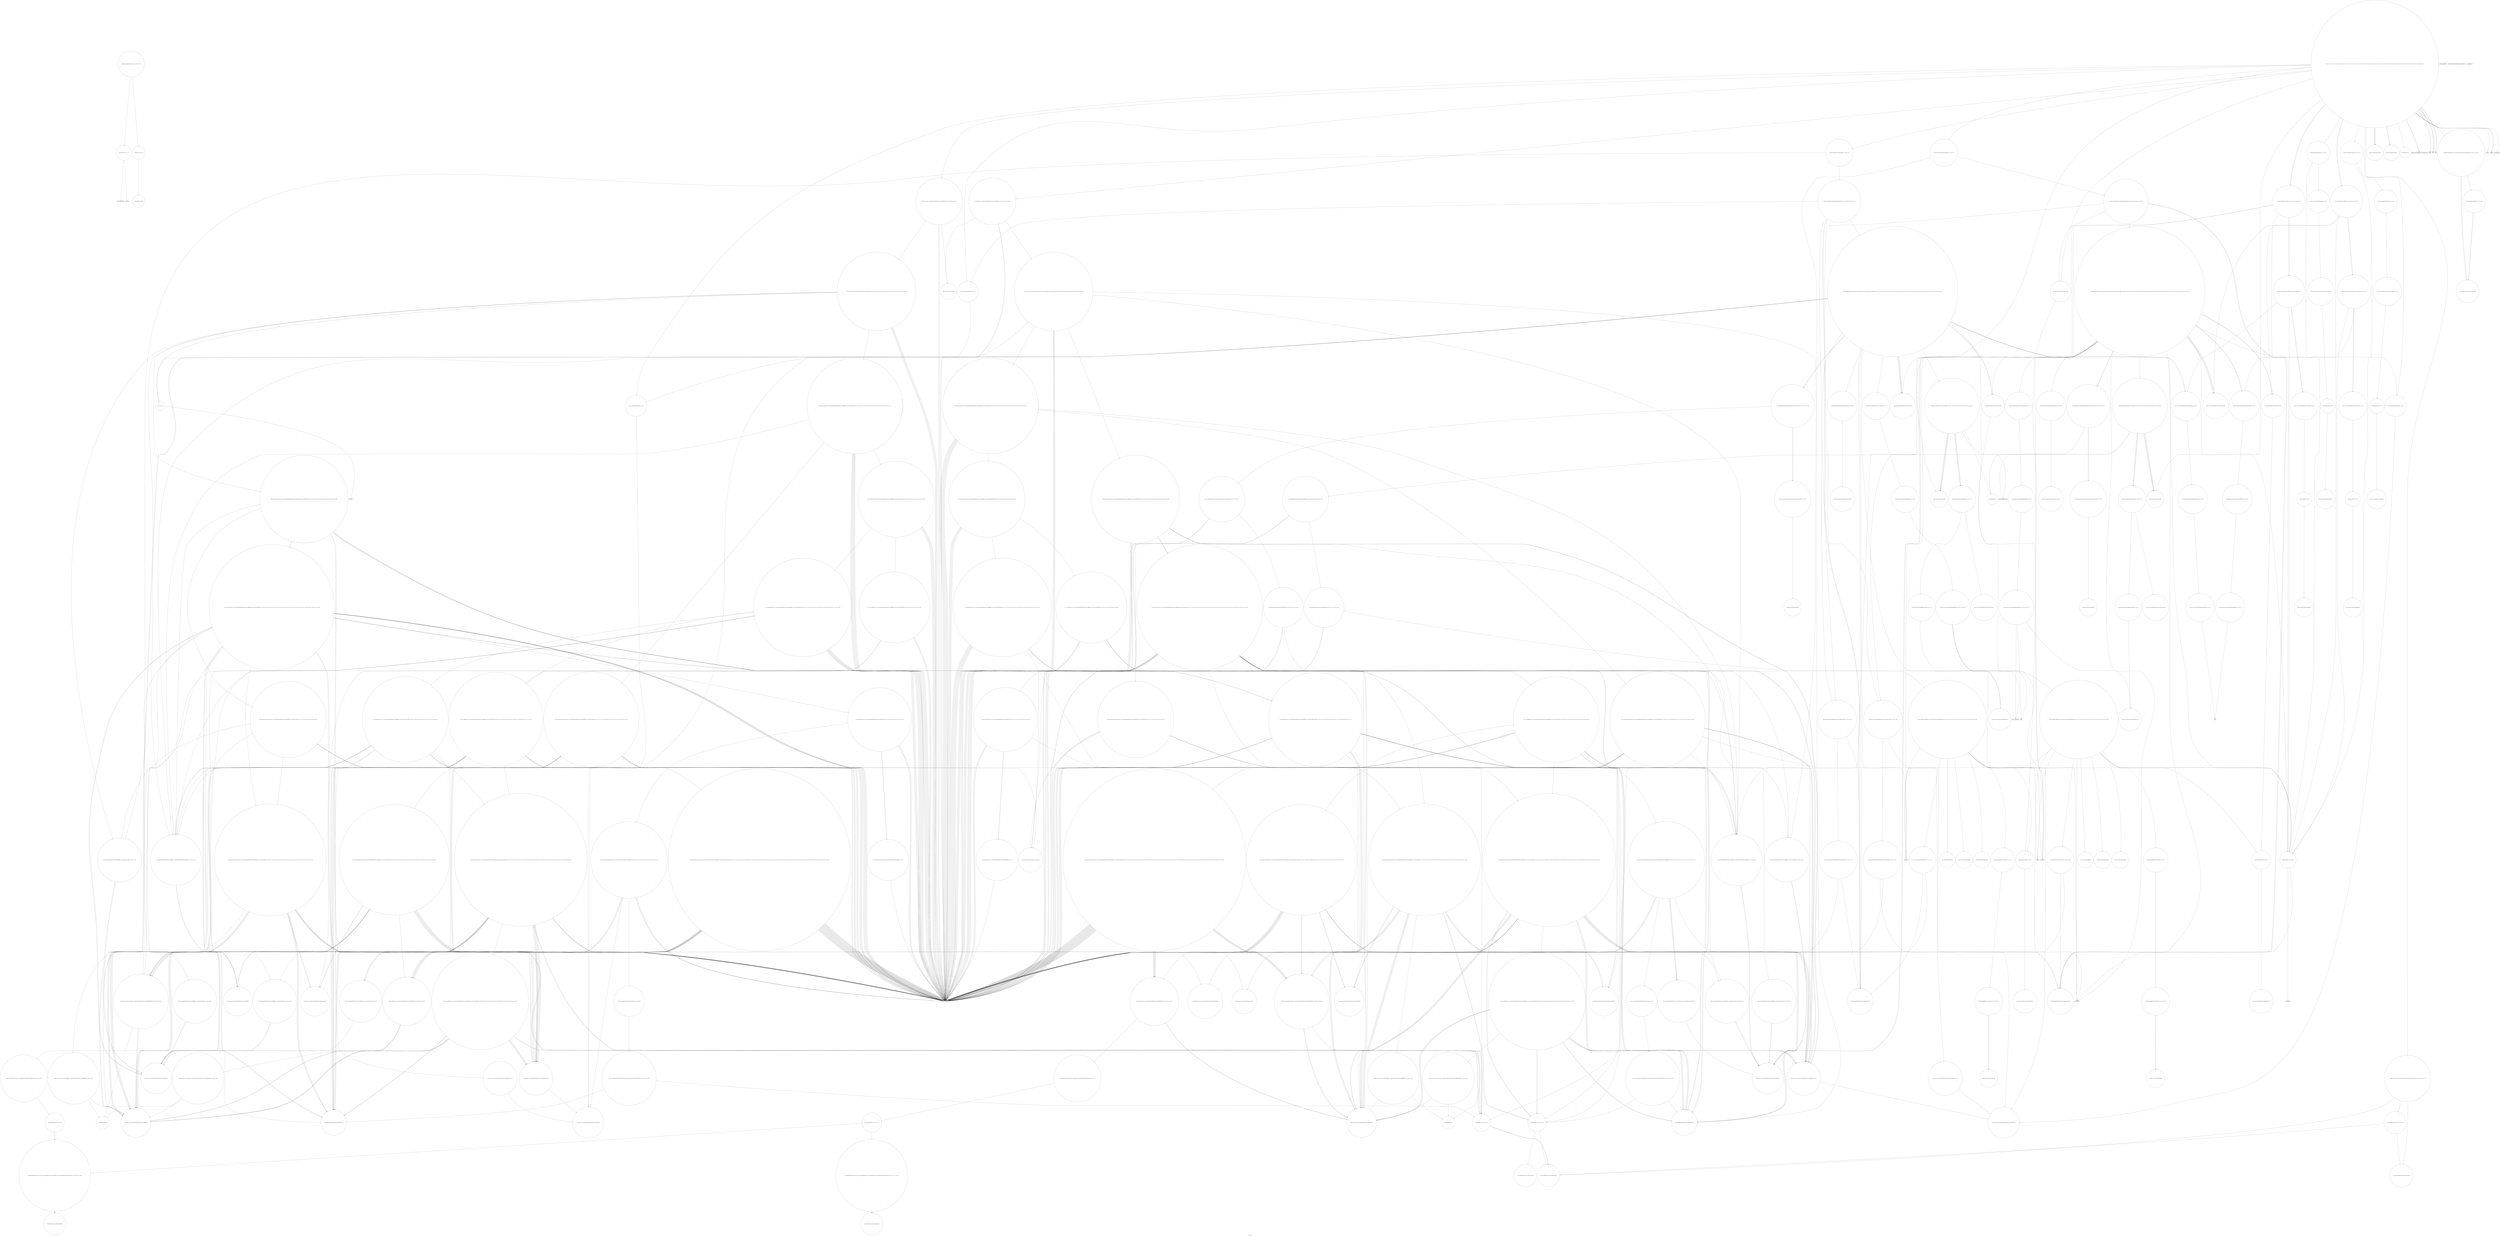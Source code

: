 digraph "Call Graph" {
	label="Call Graph";

	Node0x5584b2ce52f0 [shape=record,shape=circle,label="{__cxx_global_var_init|{<s0>1|<s1>2}}"];
	Node0x5584b2ce52f0:s0 -> Node0x5584b2ce5370[color=black];
	Node0x5584b2ce52f0:s1 -> Node0x5584b34555a0[color=black];
	Node0x5584b345ce60 [shape=record,shape=circle,label="{_ZSt18uninitialized_copyISt13move_iteratorIPSt4pairIxiEES3_ET0_T_S6_S5_|{<s0>507|<s1>508|<s2>509}}"];
	Node0x5584b345ce60:s0 -> Node0x5584b34584c0[color=black];
	Node0x5584b345ce60:s1 -> Node0x5584b34584c0[color=black];
	Node0x5584b345ce60:s2 -> Node0x5584b345cee0[color=black];
	Node0x5584b3456ca0 [shape=record,shape=circle,label="{_ZN9__gnu_cxx13new_allocatorISt4pairIiiEE7destroyIS2_EEvPT_}"];
	Node0x5584b3455b20 [shape=record,shape=circle,label="{_ZSt4sortIN9__gnu_cxx17__normal_iteratorIPSt4pairIiiESt6vectorIS3_SaIS3_EEEEEvT_S9_|{<s0>48|<s1>49|<s2>50|<s3>51}}"];
	Node0x5584b3455b20:s0 -> Node0x5584b34584c0[color=black];
	Node0x5584b3455b20:s1 -> Node0x5584b34584c0[color=black];
	Node0x5584b3455b20:s2 -> Node0x5584b3456e20[color=black];
	Node0x5584b3455b20:s3 -> Node0x5584b3456da0[color=black];
	Node0x5584b3459540 [shape=record,shape=circle,label="{_ZSt16__introsort_loopIN9__gnu_cxx17__normal_iteratorIPSt4pairIxiESt6vectorIS3_SaIS3_EEEElNS0_5__ops15_Iter_less_iterEEvT_SB_T0_T1_|{<s0>537|<s1>538|<s2>539|<s3>540|<s4>541|<s5>542|<s6>543|<s7>544|<s8>545|<s9>546|<s10>547|<s11>548}}"];
	Node0x5584b3459540:s0 -> Node0x5584b345c7e0[color=black];
	Node0x5584b3459540:s1 -> Node0x5584b34584c0[color=black];
	Node0x5584b3459540:s2 -> Node0x5584b34584c0[color=black];
	Node0x5584b3459540:s3 -> Node0x5584b34584c0[color=black];
	Node0x5584b3459540:s4 -> Node0x5584b3459640[color=black];
	Node0x5584b3459540:s5 -> Node0x5584b34584c0[color=black];
	Node0x5584b3459540:s6 -> Node0x5584b34584c0[color=black];
	Node0x5584b3459540:s7 -> Node0x5584b34596c0[color=black];
	Node0x5584b3459540:s8 -> Node0x5584b34584c0[color=black];
	Node0x5584b3459540:s9 -> Node0x5584b34584c0[color=black];
	Node0x5584b3459540:s10 -> Node0x5584b3459540[color=black];
	Node0x5584b3459540:s11 -> Node0x5584b34584c0[color=black];
	Node0x5584b34573a0 [shape=record,shape=circle,label="{_ZNK9__gnu_cxx5__ops15_Iter_less_iterclINS_17__normal_iteratorIPSt4pairIiiESt6vectorIS5_SaIS5_EEEESA_EEbT_T0_|{<s0>258|<s1>259|<s2>260}}"];
	Node0x5584b34573a0:s0 -> Node0x5584b34575a0[color=black];
	Node0x5584b34573a0:s1 -> Node0x5584b34575a0[color=black];
	Node0x5584b34573a0:s2 -> Node0x5584b3457920[color=black];
	Node0x5584b3456220 [shape=record,shape=circle,label="{_ZNSt6vectorISt4pairIxiESaIS1_EE5beginEv|{<s0>65}}"];
	Node0x5584b3456220:s0 -> Node0x5584b345d3e0[color=black];
	Node0x5584b3459c40 [shape=record,shape=circle,label="{_ZNSt4pairIxiEaSEOS0_|{<s0>645|<s1>646}}"];
	Node0x5584b3459c40:s0 -> Node0x5584b3459d40[color=black];
	Node0x5584b3459c40:s1 -> Node0x5584b3456720[color=black];
	Node0x5584b3457aa0 [shape=record,shape=circle,label="{_ZNK9__gnu_cxx17__normal_iteratorIPSt4pairIiiESt6vectorIS2_SaIS2_EEEmiEl|{<s0>344}}"];
	Node0x5584b3457aa0:s0 -> Node0x5584b3456d20[color=black];
	Node0x5584b3456920 [shape=record,shape=Mrecord,label="{__cxa_begin_catch}"];
	Node0x5584b345a340 [shape=record,shape=circle,label="{_ZSt16__insertion_sortIN9__gnu_cxx17__normal_iteratorIPSt4pairIxiESt6vectorIS3_SaIS3_EEEENS0_5__ops15_Iter_less_iterEEvT_SB_T0_|{<s0>719|<s1>720|<s2>721|<s3>722|<s4>723|<s5>724|<s6>725|<s7>726|<s8>727|<s9>728|<s10>729|<s11>730|<s12>731|<s13>732|<s14>733|<s15>734|<s16>735|<s17>736|<s18>737|<s19>738}}"];
	Node0x5584b345a340:s0 -> Node0x5584b345a440[color=black];
	Node0x5584b345a340:s1 -> Node0x5584b3459ac0[color=black];
	Node0x5584b345a340:s2 -> Node0x5584b34594c0[color=black];
	Node0x5584b345a340:s3 -> Node0x5584b34584c0[color=black];
	Node0x5584b345a340:s4 -> Node0x5584b34584c0[color=black];
	Node0x5584b345a340:s5 -> Node0x5584b3459940[color=black];
	Node0x5584b345a340:s6 -> Node0x5584b3459b40[color=black];
	Node0x5584b345a340:s7 -> Node0x5584b345c4e0[color=black];
	Node0x5584b345a340:s8 -> Node0x5584b34584c0[color=black];
	Node0x5584b345a340:s9 -> Node0x5584b34584c0[color=black];
	Node0x5584b345a340:s10 -> Node0x5584b34584c0[color=black];
	Node0x5584b345a340:s11 -> Node0x5584b3459ac0[color=black];
	Node0x5584b345a340:s12 -> Node0x5584b345a4c0[color=black];
	Node0x5584b345a340:s13 -> Node0x5584b345c4e0[color=black];
	Node0x5584b345a340:s14 -> Node0x5584b3459b40[color=black];
	Node0x5584b345a340:s15 -> Node0x5584b3459c40[color=black];
	Node0x5584b345a340:s16 -> Node0x5584b34584c0[color=black];
	Node0x5584b345a340:s17 -> Node0x5584b345b960[color=black];
	Node0x5584b345a340:s18 -> Node0x5584b345a540[color=black];
	Node0x5584b345a340:s19 -> Node0x5584b3459a40[color=black];
	Node0x5584b345b9e0 [shape=record,shape=circle,label="{_ZSt23__copy_move_backward_a2ILb1EN9__gnu_cxx17__normal_iteratorIPSt4pairIiiESt6vectorIS3_SaIS3_EEEES8_ET1_T0_SA_S9_|{<s0>419|<s1>420|<s2>421|<s3>422|<s4>423|<s5>424|<s6>425|<s7>426}}"];
	Node0x5584b345b9e0:s0 -> Node0x5584b34584c0[color=black];
	Node0x5584b345b9e0:s1 -> Node0x5584b345bb60[color=black];
	Node0x5584b345b9e0:s2 -> Node0x5584b34584c0[color=black];
	Node0x5584b345b9e0:s3 -> Node0x5584b345bb60[color=black];
	Node0x5584b345b9e0:s4 -> Node0x5584b34584c0[color=black];
	Node0x5584b345b9e0:s5 -> Node0x5584b345bb60[color=black];
	Node0x5584b345b9e0:s6 -> Node0x5584b345bae0[color=black];
	Node0x5584b345b9e0:s7 -> Node0x5584b3456d20[color=black];
	Node0x5584b3458040 [shape=record,shape=Mrecord,label="{_ZdlPv}"];
	Node0x5584b345c0e0 [shape=record,shape=circle,label="{_ZNSt12_Destroy_auxILb1EE9__destroyIPSt4pairIxiEEEvT_S5_}"];
	Node0x5584b3458740 [shape=record,shape=circle,label="{_ZNK9__gnu_cxx17__normal_iteratorIPSt4pairIiiESt6vectorIS2_SaIS2_EEE4baseEv}"];
	Node0x5584b345c7e0 [shape=record,shape=circle,label="{_ZN9__gnu_cxxmiIPSt4pairIxiESt6vectorIS2_SaIS2_EEEENS_17__normal_iteratorIT_T0_E15difference_typeERKSA_SD_|{<s0>489|<s1>490}}"];
	Node0x5584b345c7e0:s0 -> Node0x5584b345c960[color=black];
	Node0x5584b345c7e0:s1 -> Node0x5584b345c960[color=black];
	Node0x5584b3458e40 [shape=record,shape=circle,label="{_ZSt22__uninitialized_copy_aISt13move_iteratorIPSt4pairIiiEES3_S2_ET0_T_S6_S5_RSaIT1_E|{<s0>152|<s1>153|<s2>154}}"];
	Node0x5584b3458e40:s0 -> Node0x5584b34584c0[color=black];
	Node0x5584b3458e40:s1 -> Node0x5584b34584c0[color=black];
	Node0x5584b3458e40:s2 -> Node0x5584b3458f40[color=black];
	Node0x5584b2ce5370 [shape=record,shape=Mrecord,label="{_ZNSt8ios_base4InitC1Ev}"];
	Node0x5584b345cee0 [shape=record,shape=circle,label="{_ZNSt20__uninitialized_copyILb0EE13__uninit_copyISt13move_iteratorIPSt4pairIxiEES5_EET0_T_S8_S7_|{<s0>510|<s1>511|<s2>512|<s3>513|<s4>514|<s5>515|<s6>516|<s7>517|<s8>518|<s9>519|<s10>520}}"];
	Node0x5584b345cee0:s0 -> Node0x5584b345cf60[color=black];
	Node0x5584b345cee0:s1 -> Node0x5584b345d060[color=black];
	Node0x5584b345cee0:s2 -> Node0x5584b345d0e0[color=black];
	Node0x5584b345cee0:s3 -> Node0x5584b345cfe0[color=black];
	Node0x5584b345cee0:s4 -> Node0x5584b345d160[color=black];
	Node0x5584b345cee0:s5 -> Node0x5584b3456920[color=black];
	Node0x5584b345cee0:s6 -> Node0x5584b345c060[color=black];
	Node0x5584b345cee0:s7 -> Node0x5584b3458840[color=black];
	Node0x5584b345cee0:s8 -> Node0x5584b34588c0[color=black];
	Node0x5584b345cee0:s9 -> Node0x5584b34592c0[color=black];
	Node0x5584b345cee0:s10 -> Node0x5584b34568a0[color=black];
	Node0x5584b3456d20 [shape=record,shape=circle,label="{_ZN9__gnu_cxx17__normal_iteratorIPSt4pairIiiESt6vectorIS2_SaIS2_EEEC2ERKS3_}"];
	Node0x5584b3455ba0 [shape=record,shape=circle,label="{_ZNSt6vectorISt4pairIiiESaIS1_EE5beginEv|{<s0>52}}"];
	Node0x5584b3455ba0:s0 -> Node0x5584b3456d20[color=black];
	Node0x5584b34595c0 [shape=record,shape=circle,label="{_ZSt22__final_insertion_sortIN9__gnu_cxx17__normal_iteratorIPSt4pairIxiESt6vectorIS3_SaIS3_EEEENS0_5__ops15_Iter_less_iterEEvT_SB_T0_|{<s0>549|<s1>550|<s2>551|<s3>552|<s4>553|<s5>554|<s6>555|<s7>556|<s8>557|<s9>558}}"];
	Node0x5584b34595c0:s0 -> Node0x5584b345c7e0[color=black];
	Node0x5584b34595c0:s1 -> Node0x5584b34584c0[color=black];
	Node0x5584b34595c0:s2 -> Node0x5584b3459ac0[color=black];
	Node0x5584b34595c0:s3 -> Node0x5584b345a340[color=black];
	Node0x5584b34595c0:s4 -> Node0x5584b3459ac0[color=black];
	Node0x5584b34595c0:s5 -> Node0x5584b34584c0[color=black];
	Node0x5584b34595c0:s6 -> Node0x5584b345a3c0[color=black];
	Node0x5584b34595c0:s7 -> Node0x5584b34584c0[color=black];
	Node0x5584b34595c0:s8 -> Node0x5584b34584c0[color=black];
	Node0x5584b34595c0:s9 -> Node0x5584b345a340[color=black];
	Node0x5584b3457420 [shape=record,shape=circle,label="{_ZSt10__pop_heapIN9__gnu_cxx17__normal_iteratorIPSt4pairIiiESt6vectorIS3_SaIS3_EEEENS0_5__ops15_Iter_less_iterEEvT_SB_SB_RT0_|{<s0>261|<s1>262|<s2>263|<s3>264|<s4>265|<s5>266|<s6>267|<s7>268|<s8>269|<s9>270|<s10>271|<s11>272}}"];
	Node0x5584b3457420:s0 -> Node0x5584b34575a0[color=black];
	Node0x5584b3457420:s1 -> Node0x5584b3458240[color=black];
	Node0x5584b3457420:s2 -> Node0x5584b34584c0[color=black];
	Node0x5584b3457420:s3 -> Node0x5584b34575a0[color=black];
	Node0x5584b3457420:s4 -> Node0x5584b3458240[color=black];
	Node0x5584b3457420:s5 -> Node0x5584b34575a0[color=black];
	Node0x5584b3457420:s6 -> Node0x5584b34576a0[color=black];
	Node0x5584b3457420:s7 -> Node0x5584b34584c0[color=black];
	Node0x5584b3457420:s8 -> Node0x5584b34585c0[color=black];
	Node0x5584b3457420:s9 -> Node0x5584b3458240[color=black];
	Node0x5584b3457420:s10 -> Node0x5584b34584c0[color=black];
	Node0x5584b3457420:s11 -> Node0x5584b3457620[color=black];
	Node0x5584b34562a0 [shape=record,shape=circle,label="{_ZNSt6vectorISt4pairIxiESaIS1_EE3endEv|{<s0>66}}"];
	Node0x5584b34562a0:s0 -> Node0x5584b345d3e0[color=black];
	Node0x5584b3459cc0 [shape=record,shape=circle,label="{_ZSt11__push_heapIN9__gnu_cxx17__normal_iteratorIPSt4pairIxiESt6vectorIS3_SaIS3_EEEElS3_NS0_5__ops14_Iter_less_valEEvT_T0_SC_T1_RT2_|{<s0>647|<s1>648|<s2>649|<s3>650|<s4>651|<s5>652|<s6>653|<s7>654|<s8>655|<s9>656|<s10>657|<s11>658}}"];
	Node0x5584b3459cc0:s0 -> Node0x5584b3459ac0[color=black];
	Node0x5584b3459cc0:s1 -> Node0x5584b3459dc0[color=black];
	Node0x5584b3459cc0:s2 -> Node0x5584b3459ac0[color=black];
	Node0x5584b3459cc0:s3 -> Node0x5584b3459b40[color=black];
	Node0x5584b3459cc0:s4 -> Node0x5584b345c4e0[color=black];
	Node0x5584b3459cc0:s5 -> Node0x5584b3459ac0[color=black];
	Node0x5584b3459cc0:s6 -> Node0x5584b3459b40[color=black];
	Node0x5584b3459cc0:s7 -> Node0x5584b3459c40[color=black];
	Node0x5584b3459cc0:s8 -> Node0x5584b345c4e0[color=black];
	Node0x5584b3459cc0:s9 -> Node0x5584b3459ac0[color=black];
	Node0x5584b3459cc0:s10 -> Node0x5584b3459b40[color=black];
	Node0x5584b3459cc0:s11 -> Node0x5584b3459c40[color=black];
	Node0x5584b3457b20 [shape=record,shape=circle,label="{_ZSt21__unguarded_partitionIN9__gnu_cxx17__normal_iteratorIPSt4pairIiiESt6vectorIS3_SaIS3_EEEENS0_5__ops15_Iter_less_iterEET_SB_SB_SB_T0_|{<s0>345|<s1>346|<s2>347|<s3>348|<s4>349|<s5>350|<s6>351|<s7>352|<s8>353|<s9>354|<s10>355|<s11>356|<s12>357|<s13>358|<s14>359}}"];
	Node0x5584b3457b20:s0 -> Node0x5584b34584c0[color=black];
	Node0x5584b3457b20:s1 -> Node0x5584b34584c0[color=black];
	Node0x5584b3457b20:s2 -> Node0x5584b34573a0[color=black];
	Node0x5584b3457b20:s3 -> Node0x5584b34574a0[color=black];
	Node0x5584b3457b20:s4 -> Node0x5584b34579a0[color=black];
	Node0x5584b3457b20:s5 -> Node0x5584b34584c0[color=black];
	Node0x5584b3457b20:s6 -> Node0x5584b34584c0[color=black];
	Node0x5584b3457b20:s7 -> Node0x5584b34573a0[color=black];
	Node0x5584b3457b20:s8 -> Node0x5584b34579a0[color=black];
	Node0x5584b3457b20:s9 -> Node0x5584b3457320[color=black];
	Node0x5584b3457b20:s10 -> Node0x5584b34584c0[color=black];
	Node0x5584b3457b20:s11 -> Node0x5584b34584c0[color=black];
	Node0x5584b3457b20:s12 -> Node0x5584b34584c0[color=black];
	Node0x5584b3457b20:s13 -> Node0x5584b3457ba0[color=black];
	Node0x5584b3457b20:s14 -> Node0x5584b34574a0[color=black];
	Node0x5584b34569a0 [shape=record,shape=Mrecord,label="{_ZSt9terminatev}"];
	Node0x5584b345a3c0 [shape=record,shape=circle,label="{_ZSt26__unguarded_insertion_sortIN9__gnu_cxx17__normal_iteratorIPSt4pairIxiESt6vectorIS3_SaIS3_EEEENS0_5__ops15_Iter_less_iterEEvT_SB_T0_|{<s0>739|<s1>740|<s2>741|<s3>742|<s4>743|<s5>744}}"];
	Node0x5584b345a3c0:s0 -> Node0x5584b34584c0[color=black];
	Node0x5584b345a3c0:s1 -> Node0x5584b34594c0[color=black];
	Node0x5584b345a3c0:s2 -> Node0x5584b34584c0[color=black];
	Node0x5584b345a3c0:s3 -> Node0x5584b345b960[color=black];
	Node0x5584b345a3c0:s4 -> Node0x5584b345a540[color=black];
	Node0x5584b345a3c0:s5 -> Node0x5584b3459a40[color=black];
	Node0x5584b345ba60 [shape=record,shape=circle,label="{_ZSt12__miter_baseIN9__gnu_cxx17__normal_iteratorIPSt4pairIiiESt6vectorIS3_SaIS3_EEEEET_S9_|{<s0>427}}"];
	Node0x5584b345ba60:s0 -> Node0x5584b34584c0[color=black];
	Node0x5584b34580c0 [shape=record,shape=circle,label="{_ZNSaISt4pairIiiEED2Ev|{<s0>96}}"];
	Node0x5584b34580c0:s0 -> Node0x5584b3458140[color=black];
	Node0x5584b345c160 [shape=record,shape=circle,label="{_ZNSt12_Vector_baseISt4pairIxiESaIS1_EE13_M_deallocateEPS1_m|{<s0>443}}"];
	Node0x5584b345c160:s0 -> Node0x5584b345c260[color=black];
	Node0x5584b34587c0 [shape=record,shape=circle,label="{_ZNSt16allocator_traitsISaISt4pairIiiEEE7destroyIS1_EEvRS2_PT_|{<s0>144}}"];
	Node0x5584b34587c0:s0 -> Node0x5584b3456ca0[color=black];
	Node0x5584b345c860 [shape=record,shape=circle,label="{_ZNSt12_Vector_baseISt4pairIxiESaIS1_EE11_M_allocateEm|{<s0>491}}"];
	Node0x5584b345c860:s0 -> Node0x5584b345cc60[color=black];
	Node0x5584b3458ec0 [shape=record,shape=circle,label="{_ZSt32__make_move_if_noexcept_iteratorISt4pairIiiESt13move_iteratorIPS1_EET0_PT_|{<s0>155}}"];
	Node0x5584b3458ec0:s0 -> Node0x5584b3456c20[color=black];
	Node0x5584b3455520 [shape=record,shape=Mrecord,label="{_ZNSt8ios_base4InitD1Ev}"];
	Node0x5584b345cf60 [shape=record,shape=circle,label="{_ZStneIPSt4pairIxiEEbRKSt13move_iteratorIT_ES7_|{<s0>521}}"];
	Node0x5584b345cf60:s0 -> Node0x5584b345d1e0[color=black];
	Node0x5584b3456da0 [shape=record,shape=circle,label="{_ZSt6__sortIN9__gnu_cxx17__normal_iteratorIPSt4pairIiiESt6vectorIS3_SaIS3_EEEENS0_5__ops15_Iter_less_iterEEvT_SB_T0_|{<s0>175|<s1>176|<s2>177|<s3>178|<s4>179|<s5>180|<s6>181|<s7>182|<s8>183}}"];
	Node0x5584b3456da0:s0 -> Node0x5584b3456ea0[color=black];
	Node0x5584b3456da0:s1 -> Node0x5584b34584c0[color=black];
	Node0x5584b3456da0:s2 -> Node0x5584b34584c0[color=black];
	Node0x5584b3456da0:s3 -> Node0x5584b34585c0[color=black];
	Node0x5584b3456da0:s4 -> Node0x5584b3456fa0[color=black];
	Node0x5584b3456da0:s5 -> Node0x5584b3456f20[color=black];
	Node0x5584b3456da0:s6 -> Node0x5584b34584c0[color=black];
	Node0x5584b3456da0:s7 -> Node0x5584b34584c0[color=black];
	Node0x5584b3456da0:s8 -> Node0x5584b3457020[color=black];
	Node0x5584b3455c20 [shape=record,shape=circle,label="{_ZNSt6vectorISt4pairIiiESaIS1_EE3endEv|{<s0>53}}"];
	Node0x5584b3455c20:s0 -> Node0x5584b3456d20[color=black];
	Node0x5584b3459640 [shape=record,shape=circle,label="{_ZSt14__partial_sortIN9__gnu_cxx17__normal_iteratorIPSt4pairIxiESt6vectorIS3_SaIS3_EEEENS0_5__ops15_Iter_less_iterEEvT_SB_SB_T0_|{<s0>559|<s1>560|<s2>561|<s3>562|<s4>563|<s5>564|<s6>565}}"];
	Node0x5584b3459640:s0 -> Node0x5584b34584c0[color=black];
	Node0x5584b3459640:s1 -> Node0x5584b34584c0[color=black];
	Node0x5584b3459640:s2 -> Node0x5584b34584c0[color=black];
	Node0x5584b3459640:s3 -> Node0x5584b3459740[color=black];
	Node0x5584b3459640:s4 -> Node0x5584b34584c0[color=black];
	Node0x5584b3459640:s5 -> Node0x5584b34584c0[color=black];
	Node0x5584b3459640:s6 -> Node0x5584b34597c0[color=black];
	Node0x5584b34574a0 [shape=record,shape=circle,label="{_ZN9__gnu_cxx17__normal_iteratorIPSt4pairIiiESt6vectorIS2_SaIS2_EEEppEv}"];
	Node0x5584b3456320 [shape=record,shape=circle,label="{_ZNKSt6vectorISt4pairIxiESaIS1_EE4sizeEv}"];
	Node0x5584b3459d40 [shape=record,shape=circle,label="{_ZSt7forwardIxEOT_RNSt16remove_referenceIS0_E4typeE}"];
	Node0x5584b3457ba0 [shape=record,shape=circle,label="{_ZSt9iter_swapIN9__gnu_cxx17__normal_iteratorIPSt4pairIiiESt6vectorIS3_SaIS3_EEEES8_EvT_T0_|{<s0>360|<s1>361|<s2>362}}"];
	Node0x5584b3457ba0:s0 -> Node0x5584b34575a0[color=black];
	Node0x5584b3457ba0:s1 -> Node0x5584b34575a0[color=black];
	Node0x5584b3457ba0:s2 -> Node0x5584b345b460[color=black];
	Node0x5584b3456a20 [shape=record,shape=circle,label="{_ZNSt12_Vector_baseISt4pairIiiESaIS1_EE12_Vector_implC2Ev|{<s0>84}}"];
	Node0x5584b3456a20:s0 -> Node0x5584b3456aa0[color=black];
	Node0x5584b345a440 [shape=record,shape=circle,label="{_ZN9__gnu_cxxeqIPSt4pairIxiESt6vectorIS2_SaIS2_EEEEbRKNS_17__normal_iteratorIT_T0_EESC_|{<s0>745|<s1>746}}"];
	Node0x5584b345a440:s0 -> Node0x5584b345c960[color=black];
	Node0x5584b345a440:s1 -> Node0x5584b345c960[color=black];
	Node0x5584b345bae0 [shape=record,shape=circle,label="{_ZSt22__copy_move_backward_aILb1EPSt4pairIiiES2_ET1_T0_S4_S3_|{<s0>428}}"];
	Node0x5584b345bae0:s0 -> Node0x5584b345bbe0[color=black];
	Node0x5584b3458140 [shape=record,shape=circle,label="{_ZN9__gnu_cxx13new_allocatorISt4pairIiiEED2Ev}"];
	Node0x5584b345c1e0 [shape=record,shape=circle,label="{_ZNSt12_Vector_baseISt4pairIxiESaIS1_EE12_Vector_implD2Ev|{<s0>444}}"];
	Node0x5584b345c1e0:s0 -> Node0x5584b345c360[color=black];
	Node0x5584b3458840 [shape=record,shape=Mrecord,label="{__cxa_rethrow}"];
	Node0x5584b345c8e0 [shape=record,shape=circle,label="{_ZSt34__uninitialized_move_if_noexcept_aIPSt4pairIxiES2_SaIS1_EET0_T_S5_S4_RT1_|{<s0>492|<s1>493|<s2>494}}"];
	Node0x5584b345c8e0:s0 -> Node0x5584b345cde0[color=black];
	Node0x5584b345c8e0:s1 -> Node0x5584b345cde0[color=black];
	Node0x5584b345c8e0:s2 -> Node0x5584b345cd60[color=black];
	Node0x5584b3458f40 [shape=record,shape=circle,label="{_ZSt18uninitialized_copyISt13move_iteratorIPSt4pairIiiEES3_ET0_T_S6_S5_|{<s0>156|<s1>157|<s2>158}}"];
	Node0x5584b3458f40:s0 -> Node0x5584b34584c0[color=black];
	Node0x5584b3458f40:s1 -> Node0x5584b34584c0[color=black];
	Node0x5584b3458f40:s2 -> Node0x5584b3458fc0[color=black];
	Node0x5584b34555a0 [shape=record,shape=Mrecord,label="{__cxa_atexit}"];
	Node0x5584b345cfe0 [shape=record,shape=circle,label="{_ZSt10_ConstructISt4pairIxiEJS1_EEvPT_DpOT0_|{<s0>522|<s1>523}}"];
	Node0x5584b345cfe0:s0 -> Node0x5584b345c5e0[color=black];
	Node0x5584b345cfe0:s1 -> Node0x5584b34584c0[color=black];
	Node0x5584b3456e20 [shape=record,shape=circle,label="{_ZN9__gnu_cxx5__ops16__iter_less_iterEv}"];
	Node0x5584b3455ca0 [shape=record,shape=circle,label="{_ZNKSt6vectorISt4pairIiiESaIS1_EE4sizeEv}"];
	Node0x5584b34596c0 [shape=record,shape=circle,label="{_ZSt27__unguarded_partition_pivotIN9__gnu_cxx17__normal_iteratorIPSt4pairIxiESt6vectorIS3_SaIS3_EEEENS0_5__ops15_Iter_less_iterEET_SB_SB_T0_|{<s0>566|<s1>567|<s2>568|<s3>569|<s4>570|<s5>571|<s6>572|<s7>573|<s8>574|<s9>575|<s10>576}}"];
	Node0x5584b34596c0:s0 -> Node0x5584b345c7e0[color=black];
	Node0x5584b34596c0:s1 -> Node0x5584b3459ac0[color=black];
	Node0x5584b34596c0:s2 -> Node0x5584b34584c0[color=black];
	Node0x5584b34596c0:s3 -> Node0x5584b3459ac0[color=black];
	Node0x5584b34596c0:s4 -> Node0x5584b34584c0[color=black];
	Node0x5584b34596c0:s5 -> Node0x5584b3459fc0[color=black];
	Node0x5584b34596c0:s6 -> Node0x5584b3459f40[color=black];
	Node0x5584b34596c0:s7 -> Node0x5584b3459ac0[color=black];
	Node0x5584b34596c0:s8 -> Node0x5584b34584c0[color=black];
	Node0x5584b34596c0:s9 -> Node0x5584b34584c0[color=black];
	Node0x5584b34596c0:s10 -> Node0x5584b345a040[color=black];
	Node0x5584b3457520 [shape=record,shape=circle,label="{_ZNK9__gnu_cxx17__normal_iteratorIPSt4pairIiiESt6vectorIS2_SaIS2_EEEplEl|{<s0>273}}"];
	Node0x5584b3457520:s0 -> Node0x5584b3456d20[color=black];
	Node0x5584b34563a0 [shape=record,shape=circle,label="{_ZNSt6vectorISt4pairIxiESaIS1_EEixEm}"];
	Node0x5584b3459dc0 [shape=record,shape=circle,label="{_ZNK9__gnu_cxx5__ops14_Iter_less_valclINS_17__normal_iteratorIPSt4pairIxiESt6vectorIS5_SaIS5_EEEES5_EEbT_RT0_|{<s0>659|<s1>660}}"];
	Node0x5584b3459dc0:s0 -> Node0x5584b3459b40[color=black];
	Node0x5584b3459dc0:s1 -> Node0x5584b3459e40[color=black];
	Node0x5584b345b460 [shape=record,shape=circle,label="{_ZSt4swapIiiENSt9enable_ifIXsr6__and_ISt14__is_swappableIT_ES1_IT0_EEE5valueEvE4typeERSt4pairIS2_S4_ESA_|{<s0>363}}"];
	Node0x5584b345b460:s0 -> Node0x5584b345b4e0[color=black];
	Node0x5584b3456aa0 [shape=record,shape=circle,label="{_ZNSaISt4pairIiiEEC2Ev|{<s0>85}}"];
	Node0x5584b3456aa0:s0 -> Node0x5584b3456b20[color=black];
	Node0x5584b345a4c0 [shape=record,shape=circle,label="{_ZSt13move_backwardIN9__gnu_cxx17__normal_iteratorIPSt4pairIxiESt6vectorIS3_SaIS3_EEEES8_ET0_T_SA_S9_|{<s0>747|<s1>748|<s2>749|<s3>750|<s4>751|<s5>752}}"];
	Node0x5584b345a4c0:s0 -> Node0x5584b34584c0[color=black];
	Node0x5584b345a4c0:s1 -> Node0x5584b345a640[color=black];
	Node0x5584b345a4c0:s2 -> Node0x5584b34584c0[color=black];
	Node0x5584b345a4c0:s3 -> Node0x5584b345a640[color=black];
	Node0x5584b345a4c0:s4 -> Node0x5584b34584c0[color=black];
	Node0x5584b345a4c0:s5 -> Node0x5584b345a5c0[color=black];
	Node0x5584b345bb60 [shape=record,shape=circle,label="{_ZSt12__niter_baseIPSt4pairIiiESt6vectorIS1_SaIS1_EEET_N9__gnu_cxx17__normal_iteratorIS6_T0_EE|{<s0>429}}"];
	Node0x5584b345bb60:s0 -> Node0x5584b3458740[color=black];
	Node0x5584b34581c0 [shape=record,shape=circle,label="{_ZNSt6vectorISt4pairIiiESaIS1_EE12emplace_backIJS1_EEEvDpOT_|{<s0>97|<s1>98|<s2>99|<s3>100|<s4>101}}"];
	Node0x5584b34581c0:s0 -> Node0x5584b3458340[color=black];
	Node0x5584b34581c0:s1 -> Node0x5584b34582c0[color=black];
	Node0x5584b34581c0:s2 -> Node0x5584b3455c20[color=black];
	Node0x5584b34581c0:s3 -> Node0x5584b3458340[color=black];
	Node0x5584b34581c0:s4 -> Node0x5584b34583c0[color=black];
	Node0x5584b345c260 [shape=record,shape=circle,label="{_ZNSt16allocator_traitsISaISt4pairIxiEEE10deallocateERS2_PS1_m|{<s0>445}}"];
	Node0x5584b345c260:s0 -> Node0x5584b345c2e0[color=black];
	Node0x5584b34588c0 [shape=record,shape=Mrecord,label="{__cxa_end_catch}"];
	Node0x5584b345c960 [shape=record,shape=circle,label="{_ZNK9__gnu_cxx17__normal_iteratorIPSt4pairIxiESt6vectorIS2_SaIS2_EEE4baseEv}"];
	Node0x5584b3458fc0 [shape=record,shape=circle,label="{_ZNSt20__uninitialized_copyILb0EE13__uninit_copyISt13move_iteratorIPSt4pairIiiEES5_EET0_T_S8_S7_|{<s0>159|<s1>160|<s2>161|<s3>162|<s4>163|<s5>164|<s6>165|<s7>166|<s8>167|<s9>168|<s10>169}}"];
	Node0x5584b3458fc0:s0 -> Node0x5584b3459040[color=black];
	Node0x5584b3458fc0:s1 -> Node0x5584b3459140[color=black];
	Node0x5584b3458fc0:s2 -> Node0x5584b34591c0[color=black];
	Node0x5584b3458fc0:s3 -> Node0x5584b34590c0[color=black];
	Node0x5584b3458fc0:s4 -> Node0x5584b3459240[color=black];
	Node0x5584b3458fc0:s5 -> Node0x5584b3456920[color=black];
	Node0x5584b3458fc0:s6 -> Node0x5584b3457d40[color=black];
	Node0x5584b3458fc0:s7 -> Node0x5584b3458840[color=black];
	Node0x5584b3458fc0:s8 -> Node0x5584b34588c0[color=black];
	Node0x5584b3458fc0:s9 -> Node0x5584b34592c0[color=black];
	Node0x5584b3458fc0:s10 -> Node0x5584b34568a0[color=black];
	Node0x5584b3455620 [shape=record,shape=circle,label="{__cxx_global_var_init.1|{<s0>3}}"];
	Node0x5584b3455620:s0 -> Node0x5584b34556a0[color=black];
	Node0x5584b345d060 [shape=record,shape=circle,label="{_ZSt11__addressofISt4pairIxiEEPT_RS2_}"];
	Node0x5584b3456ea0 [shape=record,shape=circle,label="{_ZN9__gnu_cxxneIPSt4pairIiiESt6vectorIS2_SaIS2_EEEEbRKNS_17__normal_iteratorIT_T0_EESC_|{<s0>184|<s1>185}}"];
	Node0x5584b3456ea0:s0 -> Node0x5584b3458740[color=black];
	Node0x5584b3456ea0:s1 -> Node0x5584b3458740[color=black];
	Node0x5584b3455d20 [shape=record,shape=circle,label="{_ZNSt6vectorISt4pairIiiESaIS1_EEixEm}"];
	Node0x5584b3459740 [shape=record,shape=circle,label="{_ZSt13__heap_selectIN9__gnu_cxx17__normal_iteratorIPSt4pairIxiESt6vectorIS3_SaIS3_EEEENS0_5__ops15_Iter_less_iterEEvT_SB_SB_T0_|{<s0>577|<s1>578|<s2>579|<s3>580|<s4>581|<s5>582|<s6>583|<s7>584|<s8>585|<s9>586|<s10>587|<s11>588|<s12>589}}"];
	Node0x5584b3459740:s0 -> Node0x5584b34584c0[color=black];
	Node0x5584b3459740:s1 -> Node0x5584b34584c0[color=black];
	Node0x5584b3459740:s2 -> Node0x5584b3459840[color=black];
	Node0x5584b3459740:s3 -> Node0x5584b34584c0[color=black];
	Node0x5584b3459740:s4 -> Node0x5584b34598c0[color=black];
	Node0x5584b3459740:s5 -> Node0x5584b34584c0[color=black];
	Node0x5584b3459740:s6 -> Node0x5584b34584c0[color=black];
	Node0x5584b3459740:s7 -> Node0x5584b3459940[color=black];
	Node0x5584b3459740:s8 -> Node0x5584b34584c0[color=black];
	Node0x5584b3459740:s9 -> Node0x5584b34584c0[color=black];
	Node0x5584b3459740:s10 -> Node0x5584b34584c0[color=black];
	Node0x5584b3459740:s11 -> Node0x5584b34599c0[color=black];
	Node0x5584b3459740:s12 -> Node0x5584b3459a40[color=black];
	Node0x5584b34575a0 [shape=record,shape=circle,label="{_ZNK9__gnu_cxx17__normal_iteratorIPSt4pairIiiESt6vectorIS2_SaIS2_EEEdeEv}"];
	Node0x5584b3456420 [shape=record,shape=circle,label="{_ZSt3minIiERKT_S2_S2_}"];
	Node0x5584b3459e40 [shape=record,shape=circle,label="{_ZStltIxiEbRKSt4pairIT_T0_ES5_}"];
	Node0x5584b345b4e0 [shape=record,shape=circle,label="{_ZNSt4pairIiiE4swapERS0_|{<s0>364|<s1>365}}"];
	Node0x5584b345b4e0:s0 -> Node0x5584b345b560[color=black];
	Node0x5584b345b4e0:s1 -> Node0x5584b345b560[color=black];
	Node0x5584b3456b20 [shape=record,shape=circle,label="{_ZN9__gnu_cxx13new_allocatorISt4pairIiiEEC2Ev}"];
	Node0x5584b345a540 [shape=record,shape=circle,label="{_ZSt25__unguarded_linear_insertIN9__gnu_cxx17__normal_iteratorIPSt4pairIxiESt6vectorIS3_SaIS3_EEEENS0_5__ops14_Val_less_iterEEvT_T0_|{<s0>753|<s1>754|<s2>755|<s3>756|<s4>757|<s5>758|<s6>759|<s7>760|<s8>761|<s9>762|<s10>763|<s11>764|<s12>765|<s13>766|<s14>767|<s15>768}}"];
	Node0x5584b345a540:s0 -> Node0x5584b3459b40[color=black];
	Node0x5584b345a540:s1 -> Node0x5584b345c4e0[color=black];
	Node0x5584b345a540:s2 -> Node0x5584b34584c0[color=black];
	Node0x5584b345a540:s3 -> Node0x5584b34584c0[color=black];
	Node0x5584b345a540:s4 -> Node0x5584b3459ec0[color=black];
	Node0x5584b345a540:s5 -> Node0x5584b34584c0[color=black];
	Node0x5584b345a540:s6 -> Node0x5584b345a840[color=black];
	Node0x5584b345a540:s7 -> Node0x5584b3459b40[color=black];
	Node0x5584b345a540:s8 -> Node0x5584b345c4e0[color=black];
	Node0x5584b345a540:s9 -> Node0x5584b3459b40[color=black];
	Node0x5584b345a540:s10 -> Node0x5584b3459c40[color=black];
	Node0x5584b345a540:s11 -> Node0x5584b34584c0[color=black];
	Node0x5584b345a540:s12 -> Node0x5584b3459ec0[color=black];
	Node0x5584b345a540:s13 -> Node0x5584b345c4e0[color=black];
	Node0x5584b345a540:s14 -> Node0x5584b3459b40[color=black];
	Node0x5584b345a540:s15 -> Node0x5584b3459c40[color=black];
	Node0x5584b345bbe0 [shape=record,shape=circle,label="{_ZNSt20__copy_move_backwardILb1ELb0ESt26random_access_iterator_tagE13__copy_move_bIPSt4pairIiiES5_EET0_T_S7_S6_|{<s0>430|<s1>431}}"];
	Node0x5584b345bbe0:s0 -> Node0x5584b3458240[color=black];
	Node0x5584b345bbe0:s1 -> Node0x5584b34576a0[color=black];
	Node0x5584b3458240 [shape=record,shape=circle,label="{_ZSt4moveIRSt4pairIiiEEONSt16remove_referenceIT_E4typeEOS4_}"];
	Node0x5584b345c2e0 [shape=record,shape=circle,label="{_ZN9__gnu_cxx13new_allocatorISt4pairIxiEE10deallocateEPS2_m|{<s0>446}}"];
	Node0x5584b345c2e0:s0 -> Node0x5584b3458040[color=black];
	Node0x5584b3458940 [shape=record,shape=circle,label="{_ZNKSt6vectorISt4pairIiiESaIS1_EE8max_sizeEv|{<s0>145|<s1>146}}"];
	Node0x5584b3458940:s0 -> Node0x5584b3458b40[color=black];
	Node0x5584b3458940:s1 -> Node0x5584b3458ac0[color=black];
	Node0x5584b345c9e0 [shape=record,shape=circle,label="{_ZNSt16allocator_traitsISaISt4pairIxiEEE7destroyIS1_EEvRS2_PT_|{<s0>495}}"];
	Node0x5584b345c9e0:s0 -> Node0x5584b345d360[color=black];
	Node0x5584b3459040 [shape=record,shape=circle,label="{_ZStneIPSt4pairIiiEEbRKSt13move_iteratorIT_ES7_|{<s0>170}}"];
	Node0x5584b3459040:s0 -> Node0x5584b3459340[color=black];
	Node0x5584b34556a0 [shape=record,shape=circle,label="{_ZNSt4pairIxiEC2IxiLb1EEEv}"];
	Node0x5584b345d0e0 [shape=record,shape=circle,label="{_ZNKSt13move_iteratorIPSt4pairIxiEEdeEv}"];
	Node0x5584b3456f20 [shape=record,shape=circle,label="{_ZSt16__introsort_loopIN9__gnu_cxx17__normal_iteratorIPSt4pairIiiESt6vectorIS3_SaIS3_EEEElNS0_5__ops15_Iter_less_iterEEvT_SB_T0_T1_|{<s0>186|<s1>187|<s2>188|<s3>189|<s4>190|<s5>191|<s6>192|<s7>193|<s8>194|<s9>195|<s10>196|<s11>197}}"];
	Node0x5584b3456f20:s0 -> Node0x5584b34585c0[color=black];
	Node0x5584b3456f20:s1 -> Node0x5584b34584c0[color=black];
	Node0x5584b3456f20:s2 -> Node0x5584b34584c0[color=black];
	Node0x5584b3456f20:s3 -> Node0x5584b34584c0[color=black];
	Node0x5584b3456f20:s4 -> Node0x5584b34570a0[color=black];
	Node0x5584b3456f20:s5 -> Node0x5584b34584c0[color=black];
	Node0x5584b3456f20:s6 -> Node0x5584b34584c0[color=black];
	Node0x5584b3456f20:s7 -> Node0x5584b3457120[color=black];
	Node0x5584b3456f20:s8 -> Node0x5584b34584c0[color=black];
	Node0x5584b3456f20:s9 -> Node0x5584b34584c0[color=black];
	Node0x5584b3456f20:s10 -> Node0x5584b3456f20[color=black];
	Node0x5584b3456f20:s11 -> Node0x5584b34584c0[color=black];
	Node0x5584b3455da0 [shape=record,shape=Mrecord,label="{_ZStlsISt11char_traitsIcEERSt13basic_ostreamIcT_ES5_PKc}"];
	Node0x5584b34597c0 [shape=record,shape=circle,label="{_ZSt11__sort_heapIN9__gnu_cxx17__normal_iteratorIPSt4pairIxiESt6vectorIS3_SaIS3_EEEENS0_5__ops15_Iter_less_iterEEvT_SB_RT0_|{<s0>590|<s1>591|<s2>592|<s3>593|<s4>594|<s5>595}}"];
	Node0x5584b34597c0:s0 -> Node0x5584b345c7e0[color=black];
	Node0x5584b34597c0:s1 -> Node0x5584b3459ec0[color=black];
	Node0x5584b34597c0:s2 -> Node0x5584b34584c0[color=black];
	Node0x5584b34597c0:s3 -> Node0x5584b34584c0[color=black];
	Node0x5584b34597c0:s4 -> Node0x5584b34584c0[color=black];
	Node0x5584b34597c0:s5 -> Node0x5584b34599c0[color=black];
	Node0x5584b3457620 [shape=record,shape=circle,label="{_ZSt13__adjust_heapIN9__gnu_cxx17__normal_iteratorIPSt4pairIiiESt6vectorIS3_SaIS3_EEEElS3_NS0_5__ops15_Iter_less_iterEEvT_T0_SC_T1_T2_|{<s0>274|<s1>275|<s2>276|<s3>277|<s4>278|<s5>279|<s6>280|<s7>281|<s8>282|<s9>283|<s10>284|<s11>285|<s12>286|<s13>287|<s14>288|<s15>289|<s16>290|<s17>291|<s18>292|<s19>293|<s20>294}}"];
	Node0x5584b3457620:s0 -> Node0x5584b3457520[color=black];
	Node0x5584b3457620:s1 -> Node0x5584b3457520[color=black];
	Node0x5584b3457620:s2 -> Node0x5584b34573a0[color=black];
	Node0x5584b3457620:s3 -> Node0x5584b3457520[color=black];
	Node0x5584b3457620:s4 -> Node0x5584b34575a0[color=black];
	Node0x5584b3457620:s5 -> Node0x5584b3458240[color=black];
	Node0x5584b3457620:s6 -> Node0x5584b3457520[color=black];
	Node0x5584b3457620:s7 -> Node0x5584b34575a0[color=black];
	Node0x5584b3457620:s8 -> Node0x5584b34576a0[color=black];
	Node0x5584b3457620:s9 -> Node0x5584b3457520[color=black];
	Node0x5584b3457620:s10 -> Node0x5584b34575a0[color=black];
	Node0x5584b3457620:s11 -> Node0x5584b3458240[color=black];
	Node0x5584b3457620:s12 -> Node0x5584b3457520[color=black];
	Node0x5584b3457620:s13 -> Node0x5584b34575a0[color=black];
	Node0x5584b3457620:s14 -> Node0x5584b34576a0[color=black];
	Node0x5584b3457620:s15 -> Node0x5584b3457720[color=black];
	Node0x5584b3457620:s16 -> Node0x5584b34577a0[color=black];
	Node0x5584b3457620:s17 -> Node0x5584b34584c0[color=black];
	Node0x5584b3457620:s18 -> Node0x5584b3458240[color=black];
	Node0x5584b3457620:s19 -> Node0x5584b34584c0[color=black];
	Node0x5584b3457620:s20 -> Node0x5584b3457820[color=black];
	Node0x5584b34564a0 [shape=record,shape=circle,label="{_ZNSt6vectorISt4pairIxiESaIS1_EED2Ev|{<s0>67|<s1>68|<s2>69|<s3>70|<s4>71}}"];
	Node0x5584b34564a0:s0 -> Node0x5584b345bf60[color=black];
	Node0x5584b34564a0:s1 -> Node0x5584b345bee0[color=black];
	Node0x5584b34564a0:s2 -> Node0x5584b345bfe0[color=black];
	Node0x5584b34564a0:s3 -> Node0x5584b345bfe0[color=black];
	Node0x5584b34564a0:s4 -> Node0x5584b34568a0[color=black];
	Node0x5584b3459ec0 [shape=record,shape=circle,label="{_ZN9__gnu_cxx17__normal_iteratorIPSt4pairIxiESt6vectorIS2_SaIS2_EEEmmEv}"];
	Node0x5584b345b560 [shape=record,shape=circle,label="{_ZSt4swapIiENSt9enable_ifIXsr6__and_ISt6__not_ISt15__is_tuple_likeIT_EESt21is_move_constructibleIS3_ESt18is_move_assignableIS3_EEE5valueEvE4typeERS3_SC_|{<s0>366|<s1>367|<s2>368}}"];
	Node0x5584b345b560:s0 -> Node0x5584b345b5e0[color=black];
	Node0x5584b345b560:s1 -> Node0x5584b345b5e0[color=black];
	Node0x5584b345b560:s2 -> Node0x5584b345b5e0[color=black];
	Node0x5584b3456ba0 [shape=record,shape=circle,label="{_ZSt8_DestroyIPSt4pairIiiES1_EvT_S3_RSaIT0_E|{<s0>86}}"];
	Node0x5584b3456ba0:s0 -> Node0x5584b3457d40[color=black];
	Node0x5584b345a5c0 [shape=record,shape=circle,label="{_ZSt23__copy_move_backward_a2ILb1EN9__gnu_cxx17__normal_iteratorIPSt4pairIxiESt6vectorIS3_SaIS3_EEEES8_ET1_T0_SA_S9_|{<s0>769|<s1>770|<s2>771|<s3>772|<s4>773|<s5>774|<s6>775|<s7>776}}"];
	Node0x5584b345a5c0:s0 -> Node0x5584b34584c0[color=black];
	Node0x5584b345a5c0:s1 -> Node0x5584b345a740[color=black];
	Node0x5584b345a5c0:s2 -> Node0x5584b34584c0[color=black];
	Node0x5584b345a5c0:s3 -> Node0x5584b345a740[color=black];
	Node0x5584b345a5c0:s4 -> Node0x5584b34584c0[color=black];
	Node0x5584b345a5c0:s5 -> Node0x5584b345a740[color=black];
	Node0x5584b345a5c0:s6 -> Node0x5584b345a6c0[color=black];
	Node0x5584b345a5c0:s7 -> Node0x5584b345d3e0[color=black];
	Node0x5584b345bc60 [shape=record,shape=circle,label="{_ZNK9__gnu_cxx5__ops14_Val_less_iterclISt4pairIiiENS_17__normal_iteratorIPS4_St6vectorIS4_SaIS4_EEEEEEbRT_T0_|{<s0>432|<s1>433}}"];
	Node0x5584b345bc60:s0 -> Node0x5584b34575a0[color=black];
	Node0x5584b345bc60:s1 -> Node0x5584b3457920[color=black];
	Node0x5584b34582c0 [shape=record,shape=circle,label="{_ZNSt16allocator_traitsISaISt4pairIiiEEE9constructIS1_JS1_EEEvRS2_PT_DpOT0_|{<s0>102|<s1>103}}"];
	Node0x5584b34582c0:s0 -> Node0x5584b3458340[color=black];
	Node0x5584b34582c0:s1 -> Node0x5584b3458440[color=black];
	Node0x5584b345c360 [shape=record,shape=circle,label="{_ZNSaISt4pairIxiEED2Ev|{<s0>447}}"];
	Node0x5584b345c360:s0 -> Node0x5584b345c3e0[color=black];
	Node0x5584b34589c0 [shape=record,shape=Mrecord,label="{_ZSt20__throw_length_errorPKc}"];
	Node0x5584b345ca60 [shape=record,shape=circle,label="{_ZNKSt6vectorISt4pairIxiESaIS1_EE8max_sizeEv|{<s0>496|<s1>497}}"];
	Node0x5584b345ca60:s0 -> Node0x5584b345cb60[color=black];
	Node0x5584b345ca60:s1 -> Node0x5584b345cae0[color=black];
	Node0x5584b34590c0 [shape=record,shape=circle,label="{_ZSt10_ConstructISt4pairIiiEJS1_EEvPT_DpOT0_|{<s0>171|<s1>172}}"];
	Node0x5584b34590c0:s0 -> Node0x5584b3458340[color=black];
	Node0x5584b34590c0:s1 -> Node0x5584b34584c0[color=black];
	Node0x5584b3455720 [shape=record,shape=circle,label="{main|{<s0>4|<s1>5|<s2>6|<s3>7|<s4>8|<s5>9|<s6>10|<s7>11|<s8>12|<s9>13|<s10>14|<s11>15|<s12>16|<s13>17|<s14>18|<s15>19|<s16>20|<s17>21|<s18>22|<s19>23|<s20>24|<s21>25|<s22>26|<s23>27|<s24>28|<s25>29|<s26>30|<s27>31|<s28>32|<s29>33|<s30>34|<s31>35|<s32>36|<s33>37|<s34>38|<s35>39|<s36>40}}"];
	Node0x5584b3455720:s0 -> Node0x5584b34557a0[color=black];
	Node0x5584b3455720:s1 -> Node0x5584b34557a0[color=black];
	Node0x5584b3455720:s2 -> Node0x5584b3455820[color=black];
	Node0x5584b3455720:s3 -> Node0x5584b34558a0[color=black];
	Node0x5584b3455720:s4 -> Node0x5584b3455820[color=black];
	Node0x5584b3455720:s5 -> Node0x5584b3455920[color=black];
	Node0x5584b3455720:s6 -> Node0x5584b3455820[color=black];
	Node0x5584b3455720:s7 -> Node0x5584b3455aa0[color=black];
	Node0x5584b3455720:s8 -> Node0x5584b3455a20[color=black];
	Node0x5584b3455720:s9 -> Node0x5584b3455ba0[color=black];
	Node0x5584b3455720:s10 -> Node0x5584b3455c20[color=black];
	Node0x5584b3455720:s11 -> Node0x5584b3455b20[color=black];
	Node0x5584b3455720:s12 -> Node0x5584b3455ca0[color=black];
	Node0x5584b3455720:s13 -> Node0x5584b3455d20[color=black];
	Node0x5584b3455720:s14 -> Node0x5584b3455d20[color=black];
	Node0x5584b3455720:s15 -> Node0x5584b3455e20[color=black];
	Node0x5584b3455720:s16 -> Node0x5584b3455da0[color=black];
	Node0x5584b3455720:s17 -> Node0x5584b3455ea0[color=black];
	Node0x5584b3455720:s18 -> Node0x5584b3455da0[color=black];
	Node0x5584b3455720:s19 -> Node0x5584b3455ea0[color=black];
	Node0x5584b3455720:s20 -> Node0x5584b3455f20[color=black];
	Node0x5584b3455720:s21 -> Node0x5584b3456020[color=black];
	Node0x5584b3455720:s22 -> Node0x5584b3456120[color=black];
	Node0x5584b3455720:s23 -> Node0x5584b34560a0[color=black];
	Node0x5584b3455720:s24 -> Node0x5584b34564a0[color=black];
	Node0x5584b3455720:s25 -> Node0x5584b3456220[color=black];
	Node0x5584b3455720:s26 -> Node0x5584b34562a0[color=black];
	Node0x5584b3455720:s27 -> Node0x5584b34561a0[color=black];
	Node0x5584b3455720:s28 -> Node0x5584b3456320[color=black];
	Node0x5584b3455720:s29 -> Node0x5584b34563a0[color=black];
	Node0x5584b3455720:s30 -> Node0x5584b34563a0[color=black];
	Node0x5584b3455720:s31 -> Node0x5584b34563a0[color=black];
	Node0x5584b3455720:s32 -> Node0x5584b3456420[color=black];
	Node0x5584b3455720:s33 -> Node0x5584b34564a0[color=black];
	Node0x5584b3455720:s34 -> Node0x5584b34558a0[color=black];
	Node0x5584b3455720:s35 -> Node0x5584b3456520[color=black];
	Node0x5584b3455720:s36 -> Node0x5584b3456520[color=black];
	Node0x5584b345d160 [shape=record,shape=circle,label="{_ZNSt13move_iteratorIPSt4pairIxiEEppEv}"];
	Node0x5584b3456fa0 [shape=record,shape=circle,label="{_ZSt4__lgl|{<s0>198}}"];
	Node0x5584b3456fa0:s0 -> Node0x5584b345b660[color=black];
	Node0x5584b3455e20 [shape=record,shape=Mrecord,label="{_ZNSolsEi}"];
	Node0x5584b3459840 [shape=record,shape=circle,label="{_ZSt11__make_heapIN9__gnu_cxx17__normal_iteratorIPSt4pairIxiESt6vectorIS3_SaIS3_EEEENS0_5__ops15_Iter_less_iterEEvT_SB_RT0_|{<s0>596|<s1>597|<s2>598|<s3>599|<s4>600|<s5>601|<s6>602|<s7>603|<s8>604|<s9>605}}"];
	Node0x5584b3459840:s0 -> Node0x5584b345c7e0[color=black];
	Node0x5584b3459840:s1 -> Node0x5584b345c7e0[color=black];
	Node0x5584b3459840:s2 -> Node0x5584b3459ac0[color=black];
	Node0x5584b3459840:s3 -> Node0x5584b3459b40[color=black];
	Node0x5584b3459840:s4 -> Node0x5584b345c4e0[color=black];
	Node0x5584b3459840:s5 -> Node0x5584b34584c0[color=black];
	Node0x5584b3459840:s6 -> Node0x5584b34584c0[color=black];
	Node0x5584b3459840:s7 -> Node0x5584b345c4e0[color=black];
	Node0x5584b3459840:s8 -> Node0x5584b34584c0[color=black];
	Node0x5584b3459840:s9 -> Node0x5584b3459bc0[color=black];
	Node0x5584b34576a0 [shape=record,shape=circle,label="{_ZNSt4pairIiiEaSEOS0_|{<s0>295|<s1>296}}"];
	Node0x5584b34576a0:s0 -> Node0x5584b3456720[color=black];
	Node0x5584b34576a0:s1 -> Node0x5584b3456720[color=black];
	Node0x5584b3456520 [shape=record,shape=circle,label="{_ZNSt6vectorISt4pairIiiESaIS1_EED2Ev|{<s0>72|<s1>73|<s2>74|<s3>75|<s4>76}}"];
	Node0x5584b3456520:s0 -> Node0x5584b3457c40[color=black];
	Node0x5584b3456520:s1 -> Node0x5584b3456ba0[color=black];
	Node0x5584b3456520:s2 -> Node0x5584b3457cc0[color=black];
	Node0x5584b3456520:s3 -> Node0x5584b3457cc0[color=black];
	Node0x5584b3456520:s4 -> Node0x5584b34568a0[color=black];
	Node0x5584b3459f40 [shape=record,shape=circle,label="{_ZSt22__move_median_to_firstIN9__gnu_cxx17__normal_iteratorIPSt4pairIxiESt6vectorIS3_SaIS3_EEEENS0_5__ops15_Iter_less_iterEEvT_SB_SB_SB_T0_|{<s0>661|<s1>662|<s2>663|<s3>664|<s4>665|<s5>666|<s6>667|<s7>668|<s8>669|<s9>670|<s10>671|<s11>672|<s12>673|<s13>674|<s14>675|<s15>676|<s16>677|<s17>678|<s18>679|<s19>680|<s20>681|<s21>682|<s22>683|<s23>684|<s24>685|<s25>686|<s26>687|<s27>688|<s28>689|<s29>690|<s30>691|<s31>692|<s32>693}}"];
	Node0x5584b3459f40:s0 -> Node0x5584b34584c0[color=black];
	Node0x5584b3459f40:s1 -> Node0x5584b34584c0[color=black];
	Node0x5584b3459f40:s2 -> Node0x5584b3459940[color=black];
	Node0x5584b3459f40:s3 -> Node0x5584b34584c0[color=black];
	Node0x5584b3459f40:s4 -> Node0x5584b34584c0[color=black];
	Node0x5584b3459f40:s5 -> Node0x5584b3459940[color=black];
	Node0x5584b3459f40:s6 -> Node0x5584b34584c0[color=black];
	Node0x5584b3459f40:s7 -> Node0x5584b34584c0[color=black];
	Node0x5584b3459f40:s8 -> Node0x5584b345a0c0[color=black];
	Node0x5584b3459f40:s9 -> Node0x5584b34584c0[color=black];
	Node0x5584b3459f40:s10 -> Node0x5584b34584c0[color=black];
	Node0x5584b3459f40:s11 -> Node0x5584b3459940[color=black];
	Node0x5584b3459f40:s12 -> Node0x5584b34584c0[color=black];
	Node0x5584b3459f40:s13 -> Node0x5584b34584c0[color=black];
	Node0x5584b3459f40:s14 -> Node0x5584b345a0c0[color=black];
	Node0x5584b3459f40:s15 -> Node0x5584b34584c0[color=black];
	Node0x5584b3459f40:s16 -> Node0x5584b34584c0[color=black];
	Node0x5584b3459f40:s17 -> Node0x5584b345a0c0[color=black];
	Node0x5584b3459f40:s18 -> Node0x5584b34584c0[color=black];
	Node0x5584b3459f40:s19 -> Node0x5584b34584c0[color=black];
	Node0x5584b3459f40:s20 -> Node0x5584b3459940[color=black];
	Node0x5584b3459f40:s21 -> Node0x5584b34584c0[color=black];
	Node0x5584b3459f40:s22 -> Node0x5584b34584c0[color=black];
	Node0x5584b3459f40:s23 -> Node0x5584b345a0c0[color=black];
	Node0x5584b3459f40:s24 -> Node0x5584b34584c0[color=black];
	Node0x5584b3459f40:s25 -> Node0x5584b34584c0[color=black];
	Node0x5584b3459f40:s26 -> Node0x5584b3459940[color=black];
	Node0x5584b3459f40:s27 -> Node0x5584b34584c0[color=black];
	Node0x5584b3459f40:s28 -> Node0x5584b34584c0[color=black];
	Node0x5584b3459f40:s29 -> Node0x5584b345a0c0[color=black];
	Node0x5584b3459f40:s30 -> Node0x5584b34584c0[color=black];
	Node0x5584b3459f40:s31 -> Node0x5584b34584c0[color=black];
	Node0x5584b3459f40:s32 -> Node0x5584b345a0c0[color=black];
	Node0x5584b345b5e0 [shape=record,shape=circle,label="{_ZSt4moveIRiEONSt16remove_referenceIT_E4typeEOS2_}"];
	Node0x5584b3457c40 [shape=record,shape=circle,label="{_ZNSt12_Vector_baseISt4pairIiiESaIS1_EE19_M_get_Tp_allocatorEv}"];
	Node0x5584b345a640 [shape=record,shape=circle,label="{_ZSt12__miter_baseIN9__gnu_cxx17__normal_iteratorIPSt4pairIxiESt6vectorIS3_SaIS3_EEEEET_S9_|{<s0>777}}"];
	Node0x5584b345a640:s0 -> Node0x5584b34584c0[color=black];
	Node0x5584b345bce0 [shape=record,shape=circle,label="{_ZNSt12_Vector_baseISt4pairIxiESaIS1_EEC2Ev|{<s0>434}}"];
	Node0x5584b345bce0:s0 -> Node0x5584b345bd60[color=black];
	Node0x5584b3458340 [shape=record,shape=circle,label="{_ZSt7forwardISt4pairIiiEEOT_RNSt16remove_referenceIS2_E4typeE}"];
	Node0x5584b345c3e0 [shape=record,shape=circle,label="{_ZN9__gnu_cxx13new_allocatorISt4pairIxiEED2Ev}"];
	Node0x5584b3458a40 [shape=record,shape=circle,label="{_ZSt3maxImERKT_S2_S2_}"];
	Node0x5584b345cae0 [shape=record,shape=circle,label="{_ZNSt16allocator_traitsISaISt4pairIxiEEE8max_sizeERKS2_|{<s0>498}}"];
	Node0x5584b345cae0:s0 -> Node0x5584b345cbe0[color=black];
	Node0x5584b3459140 [shape=record,shape=circle,label="{_ZSt11__addressofISt4pairIiiEEPT_RS2_}"];
	Node0x5584b34557a0 [shape=record,shape=Mrecord,label="{freopen}"];
	Node0x5584b345d1e0 [shape=record,shape=circle,label="{_ZSteqIPSt4pairIxiEEbRKSt13move_iteratorIT_ES7_|{<s0>524|<s1>525}}"];
	Node0x5584b345d1e0:s0 -> Node0x5584b345d260[color=black];
	Node0x5584b345d1e0:s1 -> Node0x5584b345d260[color=black];
	Node0x5584b3457020 [shape=record,shape=circle,label="{_ZSt22__final_insertion_sortIN9__gnu_cxx17__normal_iteratorIPSt4pairIiiESt6vectorIS3_SaIS3_EEEENS0_5__ops15_Iter_less_iterEEvT_SB_T0_|{<s0>199|<s1>200|<s2>201|<s3>202|<s4>203|<s5>204|<s6>205|<s7>206|<s8>207|<s9>208}}"];
	Node0x5584b3457020:s0 -> Node0x5584b34585c0[color=black];
	Node0x5584b3457020:s1 -> Node0x5584b34584c0[color=black];
	Node0x5584b3457020:s2 -> Node0x5584b3457520[color=black];
	Node0x5584b3457020:s3 -> Node0x5584b345b6e0[color=black];
	Node0x5584b3457020:s4 -> Node0x5584b3457520[color=black];
	Node0x5584b3457020:s5 -> Node0x5584b34584c0[color=black];
	Node0x5584b3457020:s6 -> Node0x5584b345b760[color=black];
	Node0x5584b3457020:s7 -> Node0x5584b34584c0[color=black];
	Node0x5584b3457020:s8 -> Node0x5584b34584c0[color=black];
	Node0x5584b3457020:s9 -> Node0x5584b345b6e0[color=black];
	Node0x5584b3455ea0 [shape=record,shape=Mrecord,label="{_ZNSolsEx}"];
	Node0x5584b34598c0 [shape=record,shape=circle,label="{_ZN9__gnu_cxxltIPSt4pairIxiESt6vectorIS2_SaIS2_EEEEbRKNS_17__normal_iteratorIT_T0_EESC_|{<s0>606|<s1>607}}"];
	Node0x5584b34598c0:s0 -> Node0x5584b345c960[color=black];
	Node0x5584b34598c0:s1 -> Node0x5584b345c960[color=black];
	Node0x5584b3457720 [shape=record,shape=circle,label="{_ZSt4moveIRN9__gnu_cxx5__ops15_Iter_less_iterEEONSt16remove_referenceIT_E4typeEOS5_}"];
	Node0x5584b34565a0 [shape=record,shape=circle,label="{_ZSt7forwardIRiEOT_RNSt16remove_referenceIS1_E4typeE}"];
	Node0x5584b3459fc0 [shape=record,shape=circle,label="{_ZNK9__gnu_cxx17__normal_iteratorIPSt4pairIxiESt6vectorIS2_SaIS2_EEEmiEl|{<s0>694}}"];
	Node0x5584b3459fc0:s0 -> Node0x5584b345d3e0[color=black];
	Node0x5584b345b660 [shape=record,shape=Mrecord,label="{llvm.ctlz.i64}"];
	Node0x5584b3457cc0 [shape=record,shape=circle,label="{_ZNSt12_Vector_baseISt4pairIiiESaIS1_EED2Ev|{<s0>87|<s1>88|<s2>89|<s3>90}}"];
	Node0x5584b3457cc0:s0 -> Node0x5584b3457e40[color=black];
	Node0x5584b3457cc0:s1 -> Node0x5584b3457ec0[color=black];
	Node0x5584b3457cc0:s2 -> Node0x5584b3457ec0[color=black];
	Node0x5584b3457cc0:s3 -> Node0x5584b34568a0[color=black];
	Node0x5584b345a6c0 [shape=record,shape=circle,label="{_ZSt22__copy_move_backward_aILb1EPSt4pairIxiES2_ET1_T0_S4_S3_|{<s0>778}}"];
	Node0x5584b345a6c0:s0 -> Node0x5584b345a7c0[color=black];
	Node0x5584b345bd60 [shape=record,shape=circle,label="{_ZNSt12_Vector_baseISt4pairIxiESaIS1_EE12_Vector_implC2Ev|{<s0>435}}"];
	Node0x5584b345bd60:s0 -> Node0x5584b345bde0[color=black];
	Node0x5584b34583c0 [shape=record,shape=circle,label="{_ZNSt6vectorISt4pairIiiESaIS1_EE17_M_realloc_insertIJS1_EEEvN9__gnu_cxx17__normal_iteratorIPS1_S3_EEDpOT_|{<s0>104|<s1>105|<s2>106|<s3>107|<s4>108|<s5>109|<s6>110|<s7>111|<s8>112|<s9>113|<s10>114|<s11>115|<s12>116|<s13>117|<s14>118|<s15>119|<s16>120|<s17>121|<s18>122|<s19>123|<s20>124|<s21>125|<s22>126}}"];
	Node0x5584b34583c0:s0 -> Node0x5584b3458540[color=black];
	Node0x5584b34583c0:s1 -> Node0x5584b3455ba0[color=black];
	Node0x5584b34583c0:s2 -> Node0x5584b34585c0[color=black];
	Node0x5584b34583c0:s3 -> Node0x5584b3458640[color=black];
	Node0x5584b34583c0:s4 -> Node0x5584b3458340[color=black];
	Node0x5584b34583c0:s5 -> Node0x5584b34582c0[color=black];
	Node0x5584b34583c0:s6 -> Node0x5584b3458740[color=black];
	Node0x5584b34583c0:s7 -> Node0x5584b3457c40[color=black];
	Node0x5584b34583c0:s8 -> Node0x5584b34586c0[color=black];
	Node0x5584b34583c0:s9 -> Node0x5584b3458740[color=black];
	Node0x5584b34583c0:s10 -> Node0x5584b3457c40[color=black];
	Node0x5584b34583c0:s11 -> Node0x5584b34586c0[color=black];
	Node0x5584b34583c0:s12 -> Node0x5584b3456920[color=black];
	Node0x5584b34583c0:s13 -> Node0x5584b34587c0[color=black];
	Node0x5584b34583c0:s14 -> Node0x5584b34588c0[color=black];
	Node0x5584b34583c0:s15 -> Node0x5584b3457c40[color=black];
	Node0x5584b34583c0:s16 -> Node0x5584b3456ba0[color=black];
	Node0x5584b34583c0:s17 -> Node0x5584b3457e40[color=black];
	Node0x5584b34583c0:s18 -> Node0x5584b3458840[color=black];
	Node0x5584b34583c0:s19 -> Node0x5584b3457c40[color=black];
	Node0x5584b34583c0:s20 -> Node0x5584b3456ba0[color=black];
	Node0x5584b34583c0:s21 -> Node0x5584b3457e40[color=black];
	Node0x5584b34583c0:s22 -> Node0x5584b34568a0[color=black];
	Node0x5584b345c460 [shape=record,shape=circle,label="{_ZNSt6vectorISt4pairIxiESaIS1_EE12emplace_backIJS1_EEEvDpOT_|{<s0>448|<s1>449|<s2>450|<s3>451|<s4>452}}"];
	Node0x5584b345c460:s0 -> Node0x5584b345c5e0[color=black];
	Node0x5584b345c460:s1 -> Node0x5584b345c560[color=black];
	Node0x5584b345c460:s2 -> Node0x5584b34562a0[color=black];
	Node0x5584b345c460:s3 -> Node0x5584b345c5e0[color=black];
	Node0x5584b345c460:s4 -> Node0x5584b345c660[color=black];
	Node0x5584b3458ac0 [shape=record,shape=circle,label="{_ZNSt16allocator_traitsISaISt4pairIiiEEE8max_sizeERKS2_|{<s0>147}}"];
	Node0x5584b3458ac0:s0 -> Node0x5584b3458bc0[color=black];
	Node0x5584b345cb60 [shape=record,shape=circle,label="{_ZNKSt12_Vector_baseISt4pairIxiESaIS1_EE19_M_get_Tp_allocatorEv}"];
	Node0x5584b34591c0 [shape=record,shape=circle,label="{_ZNKSt13move_iteratorIPSt4pairIiiEEdeEv}"];
	Node0x5584b3455820 [shape=record,shape=Mrecord,label="{scanf}"];
	Node0x5584b345d260 [shape=record,shape=circle,label="{_ZNKSt13move_iteratorIPSt4pairIxiEE4baseEv}"];
	Node0x5584b34570a0 [shape=record,shape=circle,label="{_ZSt14__partial_sortIN9__gnu_cxx17__normal_iteratorIPSt4pairIiiESt6vectorIS3_SaIS3_EEEENS0_5__ops15_Iter_less_iterEEvT_SB_SB_T0_|{<s0>209|<s1>210|<s2>211|<s3>212|<s4>213|<s5>214|<s6>215}}"];
	Node0x5584b34570a0:s0 -> Node0x5584b34584c0[color=black];
	Node0x5584b34570a0:s1 -> Node0x5584b34584c0[color=black];
	Node0x5584b34570a0:s2 -> Node0x5584b34584c0[color=black];
	Node0x5584b34570a0:s3 -> Node0x5584b34571a0[color=black];
	Node0x5584b34570a0:s4 -> Node0x5584b34584c0[color=black];
	Node0x5584b34570a0:s5 -> Node0x5584b34584c0[color=black];
	Node0x5584b34570a0:s6 -> Node0x5584b3457220[color=black];
	Node0x5584b3455f20 [shape=record,shape=Mrecord,label="{_ZNSolsEPFRSoS_E}"];
	Node0x5584b3459940 [shape=record,shape=circle,label="{_ZNK9__gnu_cxx5__ops15_Iter_less_iterclINS_17__normal_iteratorIPSt4pairIxiESt6vectorIS5_SaIS5_EEEESA_EEbT_T0_|{<s0>608|<s1>609|<s2>610}}"];
	Node0x5584b3459940:s0 -> Node0x5584b3459b40[color=black];
	Node0x5584b3459940:s1 -> Node0x5584b3459b40[color=black];
	Node0x5584b3459940:s2 -> Node0x5584b3459e40[color=black];
	Node0x5584b34577a0 [shape=record,shape=circle,label="{_ZN9__gnu_cxx5__ops14_Iter_less_valC2ENS0_15_Iter_less_iterE}"];
	Node0x5584b3456620 [shape=record,shape=circle,label="{_ZNSt4pairIiiEC2IRiS2_Lb1EEEOT_OT0_|{<s0>77|<s1>78}}"];
	Node0x5584b3456620:s0 -> Node0x5584b34565a0[color=black];
	Node0x5584b3456620:s1 -> Node0x5584b34565a0[color=black];
	Node0x5584b345a040 [shape=record,shape=circle,label="{_ZSt21__unguarded_partitionIN9__gnu_cxx17__normal_iteratorIPSt4pairIxiESt6vectorIS3_SaIS3_EEEENS0_5__ops15_Iter_less_iterEET_SB_SB_SB_T0_|{<s0>695|<s1>696|<s2>697|<s3>698|<s4>699|<s5>700|<s6>701|<s7>702|<s8>703|<s9>704|<s10>705|<s11>706|<s12>707|<s13>708|<s14>709}}"];
	Node0x5584b345a040:s0 -> Node0x5584b34584c0[color=black];
	Node0x5584b345a040:s1 -> Node0x5584b34584c0[color=black];
	Node0x5584b345a040:s2 -> Node0x5584b3459940[color=black];
	Node0x5584b345a040:s3 -> Node0x5584b3459a40[color=black];
	Node0x5584b345a040:s4 -> Node0x5584b3459ec0[color=black];
	Node0x5584b345a040:s5 -> Node0x5584b34584c0[color=black];
	Node0x5584b345a040:s6 -> Node0x5584b34584c0[color=black];
	Node0x5584b345a040:s7 -> Node0x5584b3459940[color=black];
	Node0x5584b345a040:s8 -> Node0x5584b3459ec0[color=black];
	Node0x5584b345a040:s9 -> Node0x5584b34598c0[color=black];
	Node0x5584b345a040:s10 -> Node0x5584b34584c0[color=black];
	Node0x5584b345a040:s11 -> Node0x5584b34584c0[color=black];
	Node0x5584b345a040:s12 -> Node0x5584b34584c0[color=black];
	Node0x5584b345a040:s13 -> Node0x5584b345a0c0[color=black];
	Node0x5584b345a040:s14 -> Node0x5584b3459a40[color=black];
	Node0x5584b345b6e0 [shape=record,shape=circle,label="{_ZSt16__insertion_sortIN9__gnu_cxx17__normal_iteratorIPSt4pairIiiESt6vectorIS3_SaIS3_EEEENS0_5__ops15_Iter_less_iterEEvT_SB_T0_|{<s0>369|<s1>370|<s2>371|<s3>372|<s4>373|<s5>374|<s6>375|<s7>376|<s8>377|<s9>378|<s10>379|<s11>380|<s12>381|<s13>382|<s14>383|<s15>384|<s16>385|<s17>386|<s18>387|<s19>388}}"];
	Node0x5584b345b6e0:s0 -> Node0x5584b345b7e0[color=black];
	Node0x5584b345b6e0:s1 -> Node0x5584b3457520[color=black];
	Node0x5584b345b6e0:s2 -> Node0x5584b3456ea0[color=black];
	Node0x5584b345b6e0:s3 -> Node0x5584b34584c0[color=black];
	Node0x5584b345b6e0:s4 -> Node0x5584b34584c0[color=black];
	Node0x5584b345b6e0:s5 -> Node0x5584b34573a0[color=black];
	Node0x5584b345b6e0:s6 -> Node0x5584b34575a0[color=black];
	Node0x5584b345b6e0:s7 -> Node0x5584b3458240[color=black];
	Node0x5584b345b6e0:s8 -> Node0x5584b34584c0[color=black];
	Node0x5584b345b6e0:s9 -> Node0x5584b34584c0[color=black];
	Node0x5584b345b6e0:s10 -> Node0x5584b34584c0[color=black];
	Node0x5584b345b6e0:s11 -> Node0x5584b3457520[color=black];
	Node0x5584b345b6e0:s12 -> Node0x5584b345b860[color=black];
	Node0x5584b345b6e0:s13 -> Node0x5584b3458240[color=black];
	Node0x5584b345b6e0:s14 -> Node0x5584b34575a0[color=black];
	Node0x5584b345b6e0:s15 -> Node0x5584b34576a0[color=black];
	Node0x5584b345b6e0:s16 -> Node0x5584b34584c0[color=black];
	Node0x5584b345b6e0:s17 -> Node0x5584b345b960[color=black];
	Node0x5584b345b6e0:s18 -> Node0x5584b345b8e0[color=black];
	Node0x5584b345b6e0:s19 -> Node0x5584b34574a0[color=black];
	Node0x5584b3457d40 [shape=record,shape=circle,label="{_ZSt8_DestroyIPSt4pairIiiEEvT_S3_|{<s0>91}}"];
	Node0x5584b3457d40:s0 -> Node0x5584b3457dc0[color=black];
	Node0x5584b345a740 [shape=record,shape=circle,label="{_ZSt12__niter_baseIPSt4pairIxiESt6vectorIS1_SaIS1_EEET_N9__gnu_cxx17__normal_iteratorIS6_T0_EE|{<s0>779}}"];
	Node0x5584b345a740:s0 -> Node0x5584b345c960[color=black];
	Node0x5584b345bde0 [shape=record,shape=circle,label="{_ZNSaISt4pairIxiEEC2Ev|{<s0>436}}"];
	Node0x5584b345bde0:s0 -> Node0x5584b345be60[color=black];
	Node0x5584b3458440 [shape=record,shape=circle,label="{_ZN9__gnu_cxx13new_allocatorISt4pairIiiEE9constructIS2_JS2_EEEvPT_DpOT0_|{<s0>127|<s1>128}}"];
	Node0x5584b3458440:s0 -> Node0x5584b3458340[color=black];
	Node0x5584b3458440:s1 -> Node0x5584b34584c0[color=black];
	Node0x5584b345c4e0 [shape=record,shape=circle,label="{_ZSt4moveIRSt4pairIxiEEONSt16remove_referenceIT_E4typeEOS4_}"];
	Node0x5584b3458b40 [shape=record,shape=circle,label="{_ZNKSt12_Vector_baseISt4pairIiiESaIS1_EE19_M_get_Tp_allocatorEv}"];
	Node0x5584b345cbe0 [shape=record,shape=circle,label="{_ZNK9__gnu_cxx13new_allocatorISt4pairIxiEE8max_sizeEv}"];
	Node0x5584b3459240 [shape=record,shape=circle,label="{_ZNSt13move_iteratorIPSt4pairIiiEEppEv}"];
	Node0x5584b34558a0 [shape=record,shape=Mrecord,label="{printf}"];
	Node0x5584b345d2e0 [shape=record,shape=circle,label="{_ZNSt13move_iteratorIPSt4pairIxiEEC2ES2_}"];
	Node0x5584b3457120 [shape=record,shape=circle,label="{_ZSt27__unguarded_partition_pivotIN9__gnu_cxx17__normal_iteratorIPSt4pairIiiESt6vectorIS3_SaIS3_EEEENS0_5__ops15_Iter_less_iterEET_SB_SB_T0_|{<s0>216|<s1>217|<s2>218|<s3>219|<s4>220|<s5>221|<s6>222|<s7>223|<s8>224|<s9>225|<s10>226}}"];
	Node0x5584b3457120:s0 -> Node0x5584b34585c0[color=black];
	Node0x5584b3457120:s1 -> Node0x5584b3457520[color=black];
	Node0x5584b3457120:s2 -> Node0x5584b34584c0[color=black];
	Node0x5584b3457120:s3 -> Node0x5584b3457520[color=black];
	Node0x5584b3457120:s4 -> Node0x5584b34584c0[color=black];
	Node0x5584b3457120:s5 -> Node0x5584b3457aa0[color=black];
	Node0x5584b3457120:s6 -> Node0x5584b3457a20[color=black];
	Node0x5584b3457120:s7 -> Node0x5584b3457520[color=black];
	Node0x5584b3457120:s8 -> Node0x5584b34584c0[color=black];
	Node0x5584b3457120:s9 -> Node0x5584b34584c0[color=black];
	Node0x5584b3457120:s10 -> Node0x5584b3457b20[color=black];
	Node0x5584b3455fa0 [shape=record,shape=Mrecord,label="{_ZSt4endlIcSt11char_traitsIcEERSt13basic_ostreamIT_T0_ES6_}"];
	Node0x5584b34599c0 [shape=record,shape=circle,label="{_ZSt10__pop_heapIN9__gnu_cxx17__normal_iteratorIPSt4pairIxiESt6vectorIS3_SaIS3_EEEENS0_5__ops15_Iter_less_iterEEvT_SB_SB_RT0_|{<s0>611|<s1>612|<s2>613|<s3>614|<s4>615|<s5>616|<s6>617|<s7>618|<s8>619|<s9>620|<s10>621|<s11>622}}"];
	Node0x5584b34599c0:s0 -> Node0x5584b3459b40[color=black];
	Node0x5584b34599c0:s1 -> Node0x5584b345c4e0[color=black];
	Node0x5584b34599c0:s2 -> Node0x5584b34584c0[color=black];
	Node0x5584b34599c0:s3 -> Node0x5584b3459b40[color=black];
	Node0x5584b34599c0:s4 -> Node0x5584b345c4e0[color=black];
	Node0x5584b34599c0:s5 -> Node0x5584b3459b40[color=black];
	Node0x5584b34599c0:s6 -> Node0x5584b3459c40[color=black];
	Node0x5584b34599c0:s7 -> Node0x5584b34584c0[color=black];
	Node0x5584b34599c0:s8 -> Node0x5584b345c7e0[color=black];
	Node0x5584b34599c0:s9 -> Node0x5584b345c4e0[color=black];
	Node0x5584b34599c0:s10 -> Node0x5584b34584c0[color=black];
	Node0x5584b34599c0:s11 -> Node0x5584b3459bc0[color=black];
	Node0x5584b3457820 [shape=record,shape=circle,label="{_ZSt11__push_heapIN9__gnu_cxx17__normal_iteratorIPSt4pairIiiESt6vectorIS3_SaIS3_EEEElS3_NS0_5__ops14_Iter_less_valEEvT_T0_SC_T1_RT2_|{<s0>297|<s1>298|<s2>299|<s3>300|<s4>301|<s5>302|<s6>303|<s7>304|<s8>305|<s9>306|<s10>307|<s11>308}}"];
	Node0x5584b3457820:s0 -> Node0x5584b3457520[color=black];
	Node0x5584b3457820:s1 -> Node0x5584b34578a0[color=black];
	Node0x5584b3457820:s2 -> Node0x5584b3457520[color=black];
	Node0x5584b3457820:s3 -> Node0x5584b34575a0[color=black];
	Node0x5584b3457820:s4 -> Node0x5584b3458240[color=black];
	Node0x5584b3457820:s5 -> Node0x5584b3457520[color=black];
	Node0x5584b3457820:s6 -> Node0x5584b34575a0[color=black];
	Node0x5584b3457820:s7 -> Node0x5584b34576a0[color=black];
	Node0x5584b3457820:s8 -> Node0x5584b3458240[color=black];
	Node0x5584b3457820:s9 -> Node0x5584b3457520[color=black];
	Node0x5584b3457820:s10 -> Node0x5584b34575a0[color=black];
	Node0x5584b3457820:s11 -> Node0x5584b34576a0[color=black];
	Node0x5584b34566a0 [shape=record,shape=circle,label="{_ZSt7forwardIRxEOT_RNSt16remove_referenceIS1_E4typeE}"];
	Node0x5584b345a0c0 [shape=record,shape=circle,label="{_ZSt9iter_swapIN9__gnu_cxx17__normal_iteratorIPSt4pairIxiESt6vectorIS3_SaIS3_EEEES8_EvT_T0_|{<s0>710|<s1>711|<s2>712}}"];
	Node0x5584b345a0c0:s0 -> Node0x5584b3459b40[color=black];
	Node0x5584b345a0c0:s1 -> Node0x5584b3459b40[color=black];
	Node0x5584b345a0c0:s2 -> Node0x5584b345a140[color=black];
	Node0x5584b345b760 [shape=record,shape=circle,label="{_ZSt26__unguarded_insertion_sortIN9__gnu_cxx17__normal_iteratorIPSt4pairIiiESt6vectorIS3_SaIS3_EEEENS0_5__ops15_Iter_less_iterEEvT_SB_T0_|{<s0>389|<s1>390|<s2>391|<s3>392|<s4>393|<s5>394}}"];
	Node0x5584b345b760:s0 -> Node0x5584b34584c0[color=black];
	Node0x5584b345b760:s1 -> Node0x5584b3456ea0[color=black];
	Node0x5584b345b760:s2 -> Node0x5584b34584c0[color=black];
	Node0x5584b345b760:s3 -> Node0x5584b345b960[color=black];
	Node0x5584b345b760:s4 -> Node0x5584b345b8e0[color=black];
	Node0x5584b345b760:s5 -> Node0x5584b34574a0[color=black];
	Node0x5584b3457dc0 [shape=record,shape=circle,label="{_ZNSt12_Destroy_auxILb1EE9__destroyIPSt4pairIiiEEEvT_S5_}"];
	Node0x5584b345a7c0 [shape=record,shape=circle,label="{_ZNSt20__copy_move_backwardILb1ELb0ESt26random_access_iterator_tagE13__copy_move_bIPSt4pairIxiES5_EET0_T_S7_S6_|{<s0>780|<s1>781}}"];
	Node0x5584b345a7c0:s0 -> Node0x5584b345c4e0[color=black];
	Node0x5584b345a7c0:s1 -> Node0x5584b3459c40[color=black];
	Node0x5584b345be60 [shape=record,shape=circle,label="{_ZN9__gnu_cxx13new_allocatorISt4pairIxiEEC2Ev}"];
	Node0x5584b34584c0 [shape=record,shape=Mrecord,label="{llvm.memcpy.p0i8.p0i8.i64}"];
	Node0x5584b345c560 [shape=record,shape=circle,label="{_ZNSt16allocator_traitsISaISt4pairIxiEEE9constructIS1_JS1_EEEvRS2_PT_DpOT0_|{<s0>453|<s1>454}}"];
	Node0x5584b345c560:s0 -> Node0x5584b345c5e0[color=black];
	Node0x5584b345c560:s1 -> Node0x5584b345c6e0[color=black];
	Node0x5584b3458bc0 [shape=record,shape=circle,label="{_ZNK9__gnu_cxx13new_allocatorISt4pairIiiEE8max_sizeEv}"];
	Node0x5584b345cc60 [shape=record,shape=circle,label="{_ZNSt16allocator_traitsISaISt4pairIxiEEE8allocateERS2_m|{<s0>499}}"];
	Node0x5584b345cc60:s0 -> Node0x5584b345cce0[color=black];
	Node0x5584b34592c0 [shape=record,shape=Mrecord,label="{llvm.trap}"];
	Node0x5584b3455920 [shape=record,shape=circle,label="{_ZNSt6vectorISt4pairIiiESaIS1_EEC2Ev|{<s0>41|<s1>42}}"];
	Node0x5584b3455920:s0 -> Node0x5584b3456820[color=black];
	Node0x5584b3455920:s1 -> Node0x5584b34568a0[color=black];
	Node0x5584b345d360 [shape=record,shape=circle,label="{_ZN9__gnu_cxx13new_allocatorISt4pairIxiEE7destroyIS2_EEvPT_}"];
	Node0x5584b34571a0 [shape=record,shape=circle,label="{_ZSt13__heap_selectIN9__gnu_cxx17__normal_iteratorIPSt4pairIiiESt6vectorIS3_SaIS3_EEEENS0_5__ops15_Iter_less_iterEEvT_SB_SB_T0_|{<s0>227|<s1>228|<s2>229|<s3>230|<s4>231|<s5>232|<s6>233|<s7>234|<s8>235|<s9>236|<s10>237|<s11>238|<s12>239}}"];
	Node0x5584b34571a0:s0 -> Node0x5584b34584c0[color=black];
	Node0x5584b34571a0:s1 -> Node0x5584b34584c0[color=black];
	Node0x5584b34571a0:s2 -> Node0x5584b34572a0[color=black];
	Node0x5584b34571a0:s3 -> Node0x5584b34584c0[color=black];
	Node0x5584b34571a0:s4 -> Node0x5584b3457320[color=black];
	Node0x5584b34571a0:s5 -> Node0x5584b34584c0[color=black];
	Node0x5584b34571a0:s6 -> Node0x5584b34584c0[color=black];
	Node0x5584b34571a0:s7 -> Node0x5584b34573a0[color=black];
	Node0x5584b34571a0:s8 -> Node0x5584b34584c0[color=black];
	Node0x5584b34571a0:s9 -> Node0x5584b34584c0[color=black];
	Node0x5584b34571a0:s10 -> Node0x5584b34584c0[color=black];
	Node0x5584b34571a0:s11 -> Node0x5584b3457420[color=black];
	Node0x5584b34571a0:s12 -> Node0x5584b34574a0[color=black];
	Node0x5584b3456020 [shape=record,shape=circle,label="{_ZNSt6vectorISt4pairIxiESaIS1_EEC2Ev|{<s0>54|<s1>55}}"];
	Node0x5584b3456020:s0 -> Node0x5584b345bce0[color=black];
	Node0x5584b3456020:s1 -> Node0x5584b34568a0[color=black];
	Node0x5584b3459a40 [shape=record,shape=circle,label="{_ZN9__gnu_cxx17__normal_iteratorIPSt4pairIxiESt6vectorIS2_SaIS2_EEEppEv}"];
	Node0x5584b34578a0 [shape=record,shape=circle,label="{_ZNK9__gnu_cxx5__ops14_Iter_less_valclINS_17__normal_iteratorIPSt4pairIiiESt6vectorIS5_SaIS5_EEEES5_EEbT_RT0_|{<s0>309|<s1>310}}"];
	Node0x5584b34578a0:s0 -> Node0x5584b34575a0[color=black];
	Node0x5584b34578a0:s1 -> Node0x5584b3457920[color=black];
	Node0x5584b3456720 [shape=record,shape=circle,label="{_ZSt7forwardIiEOT_RNSt16remove_referenceIS0_E4typeE}"];
	Node0x5584b345a140 [shape=record,shape=circle,label="{_ZSt4swapIxiENSt9enable_ifIXsr6__and_ISt14__is_swappableIT_ES1_IT0_EEE5valueEvE4typeERSt4pairIS2_S4_ESA_|{<s0>713}}"];
	Node0x5584b345a140:s0 -> Node0x5584b345a1c0[color=black];
	Node0x5584b345b7e0 [shape=record,shape=circle,label="{_ZN9__gnu_cxxeqIPSt4pairIiiESt6vectorIS2_SaIS2_EEEEbRKNS_17__normal_iteratorIT_T0_EESC_|{<s0>395|<s1>396}}"];
	Node0x5584b345b7e0:s0 -> Node0x5584b3458740[color=black];
	Node0x5584b345b7e0:s1 -> Node0x5584b3458740[color=black];
	Node0x5584b3457e40 [shape=record,shape=circle,label="{_ZNSt12_Vector_baseISt4pairIiiESaIS1_EE13_M_deallocateEPS1_m|{<s0>92}}"];
	Node0x5584b3457e40:s0 -> Node0x5584b3457f40[color=black];
	Node0x5584b345a840 [shape=record,shape=circle,label="{_ZNK9__gnu_cxx5__ops14_Val_less_iterclISt4pairIxiENS_17__normal_iteratorIPS4_St6vectorIS4_SaIS4_EEEEEEbRT_T0_|{<s0>782|<s1>783}}"];
	Node0x5584b345a840:s0 -> Node0x5584b3459b40[color=black];
	Node0x5584b345a840:s1 -> Node0x5584b3459e40[color=black];
	Node0x5584b345bee0 [shape=record,shape=circle,label="{_ZSt8_DestroyIPSt4pairIxiES1_EvT_S3_RSaIT0_E|{<s0>437}}"];
	Node0x5584b345bee0:s0 -> Node0x5584b345c060[color=black];
	Node0x5584b3458540 [shape=record,shape=circle,label="{_ZNKSt6vectorISt4pairIiiESaIS1_EE12_M_check_lenEmPKc|{<s0>129|<s1>130|<s2>131|<s3>132|<s4>133|<s5>134|<s6>135|<s7>136|<s8>137}}"];
	Node0x5584b3458540:s0 -> Node0x5584b3458940[color=black];
	Node0x5584b3458540:s1 -> Node0x5584b3455ca0[color=black];
	Node0x5584b3458540:s2 -> Node0x5584b34589c0[color=black];
	Node0x5584b3458540:s3 -> Node0x5584b3455ca0[color=black];
	Node0x5584b3458540:s4 -> Node0x5584b3455ca0[color=black];
	Node0x5584b3458540:s5 -> Node0x5584b3458a40[color=black];
	Node0x5584b3458540:s6 -> Node0x5584b3455ca0[color=black];
	Node0x5584b3458540:s7 -> Node0x5584b3458940[color=black];
	Node0x5584b3458540:s8 -> Node0x5584b3458940[color=black];
	Node0x5584b345c5e0 [shape=record,shape=circle,label="{_ZSt7forwardISt4pairIxiEEOT_RNSt16remove_referenceIS2_E4typeE}"];
	Node0x5584b3458c40 [shape=record,shape=circle,label="{_ZNSt16allocator_traitsISaISt4pairIiiEEE8allocateERS2_m|{<s0>148}}"];
	Node0x5584b3458c40:s0 -> Node0x5584b3458cc0[color=black];
	Node0x5584b345cce0 [shape=record,shape=circle,label="{_ZN9__gnu_cxx13new_allocatorISt4pairIxiEE8allocateEmPKv|{<s0>500|<s1>501|<s2>502}}"];
	Node0x5584b345cce0:s0 -> Node0x5584b345cbe0[color=black];
	Node0x5584b345cce0:s1 -> Node0x5584b3458d40[color=black];
	Node0x5584b345cce0:s2 -> Node0x5584b3458dc0[color=black];
	Node0x5584b3459340 [shape=record,shape=circle,label="{_ZSteqIPSt4pairIiiEEbRKSt13move_iteratorIT_ES7_|{<s0>173|<s1>174}}"];
	Node0x5584b3459340:s0 -> Node0x5584b34593c0[color=black];
	Node0x5584b3459340:s1 -> Node0x5584b34593c0[color=black];
	Node0x5584b34559a0 [shape=record,shape=Mrecord,label="{__gxx_personality_v0}"];
	Node0x5584b345d3e0 [shape=record,shape=circle,label="{_ZN9__gnu_cxx17__normal_iteratorIPSt4pairIxiESt6vectorIS2_SaIS2_EEEC2ERKS3_}"];
	Node0x5584b3457220 [shape=record,shape=circle,label="{_ZSt11__sort_heapIN9__gnu_cxx17__normal_iteratorIPSt4pairIiiESt6vectorIS3_SaIS3_EEEENS0_5__ops15_Iter_less_iterEEvT_SB_RT0_|{<s0>240|<s1>241|<s2>242|<s3>243|<s4>244|<s5>245}}"];
	Node0x5584b3457220:s0 -> Node0x5584b34585c0[color=black];
	Node0x5584b3457220:s1 -> Node0x5584b34579a0[color=black];
	Node0x5584b3457220:s2 -> Node0x5584b34584c0[color=black];
	Node0x5584b3457220:s3 -> Node0x5584b34584c0[color=black];
	Node0x5584b3457220:s4 -> Node0x5584b34584c0[color=black];
	Node0x5584b3457220:s5 -> Node0x5584b3457420[color=black];
	Node0x5584b34560a0 [shape=record,shape=circle,label="{_ZNSt6vectorISt4pairIxiESaIS1_EE9push_backEOS1_|{<s0>56|<s1>57}}"];
	Node0x5584b34560a0:s0 -> Node0x5584b345c4e0[color=black];
	Node0x5584b34560a0:s1 -> Node0x5584b345c460[color=black];
	Node0x5584b3459ac0 [shape=record,shape=circle,label="{_ZNK9__gnu_cxx17__normal_iteratorIPSt4pairIxiESt6vectorIS2_SaIS2_EEEplEl|{<s0>623}}"];
	Node0x5584b3459ac0:s0 -> Node0x5584b345d3e0[color=black];
	Node0x5584b3457920 [shape=record,shape=circle,label="{_ZStltIiiEbRKSt4pairIT_T0_ES5_}"];
	Node0x5584b34567a0 [shape=record,shape=circle,label="{_ZNSt4pairIxiEC2IRxiLb1EEEOT_OT0_|{<s0>79|<s1>80}}"];
	Node0x5584b34567a0:s0 -> Node0x5584b34566a0[color=black];
	Node0x5584b34567a0:s1 -> Node0x5584b3456720[color=black];
	Node0x5584b345a1c0 [shape=record,shape=circle,label="{_ZNSt4pairIxiE4swapERS0_|{<s0>714|<s1>715}}"];
	Node0x5584b345a1c0:s0 -> Node0x5584b345a240[color=black];
	Node0x5584b345a1c0:s1 -> Node0x5584b345b560[color=black];
	Node0x5584b345b860 [shape=record,shape=circle,label="{_ZSt13move_backwardIN9__gnu_cxx17__normal_iteratorIPSt4pairIiiESt6vectorIS3_SaIS3_EEEES8_ET0_T_SA_S9_|{<s0>397|<s1>398|<s2>399|<s3>400|<s4>401|<s5>402}}"];
	Node0x5584b345b860:s0 -> Node0x5584b34584c0[color=black];
	Node0x5584b345b860:s1 -> Node0x5584b345ba60[color=black];
	Node0x5584b345b860:s2 -> Node0x5584b34584c0[color=black];
	Node0x5584b345b860:s3 -> Node0x5584b345ba60[color=black];
	Node0x5584b345b860:s4 -> Node0x5584b34584c0[color=black];
	Node0x5584b345b860:s5 -> Node0x5584b345b9e0[color=black];
	Node0x5584b3457ec0 [shape=record,shape=circle,label="{_ZNSt12_Vector_baseISt4pairIiiESaIS1_EE12_Vector_implD2Ev|{<s0>93}}"];
	Node0x5584b3457ec0:s0 -> Node0x5584b34580c0[color=black];
	Node0x5584b345a8c0 [shape=record,shape=circle,label="{_GLOBAL__sub_I_Gennady.Korotkevich_2_1.cpp|{<s0>784|<s1>785}}"];
	Node0x5584b345a8c0:s0 -> Node0x5584b2ce52f0[color=black];
	Node0x5584b345a8c0:s1 -> Node0x5584b3455620[color=black];
	Node0x5584b345bf60 [shape=record,shape=circle,label="{_ZNSt12_Vector_baseISt4pairIxiESaIS1_EE19_M_get_Tp_allocatorEv}"];
	Node0x5584b34585c0 [shape=record,shape=circle,label="{_ZN9__gnu_cxxmiIPSt4pairIiiESt6vectorIS2_SaIS2_EEEENS_17__normal_iteratorIT_T0_E15difference_typeERKSA_SD_|{<s0>138|<s1>139}}"];
	Node0x5584b34585c0:s0 -> Node0x5584b3458740[color=black];
	Node0x5584b34585c0:s1 -> Node0x5584b3458740[color=black];
	Node0x5584b345c660 [shape=record,shape=circle,label="{_ZNSt6vectorISt4pairIxiESaIS1_EE17_M_realloc_insertIJS1_EEEvN9__gnu_cxx17__normal_iteratorIPS1_S3_EEDpOT_|{<s0>455|<s1>456|<s2>457|<s3>458|<s4>459|<s5>460|<s6>461|<s7>462|<s8>463|<s9>464|<s10>465|<s11>466|<s12>467|<s13>468|<s14>469|<s15>470|<s16>471|<s17>472|<s18>473|<s19>474|<s20>475|<s21>476|<s22>477}}"];
	Node0x5584b345c660:s0 -> Node0x5584b345c760[color=black];
	Node0x5584b345c660:s1 -> Node0x5584b3456220[color=black];
	Node0x5584b345c660:s2 -> Node0x5584b345c7e0[color=black];
	Node0x5584b345c660:s3 -> Node0x5584b345c860[color=black];
	Node0x5584b345c660:s4 -> Node0x5584b345c5e0[color=black];
	Node0x5584b345c660:s5 -> Node0x5584b345c560[color=black];
	Node0x5584b345c660:s6 -> Node0x5584b345c960[color=black];
	Node0x5584b345c660:s7 -> Node0x5584b345bf60[color=black];
	Node0x5584b345c660:s8 -> Node0x5584b345c8e0[color=black];
	Node0x5584b345c660:s9 -> Node0x5584b345c960[color=black];
	Node0x5584b345c660:s10 -> Node0x5584b345bf60[color=black];
	Node0x5584b345c660:s11 -> Node0x5584b345c8e0[color=black];
	Node0x5584b345c660:s12 -> Node0x5584b3456920[color=black];
	Node0x5584b345c660:s13 -> Node0x5584b345c9e0[color=black];
	Node0x5584b345c660:s14 -> Node0x5584b34588c0[color=black];
	Node0x5584b345c660:s15 -> Node0x5584b345bf60[color=black];
	Node0x5584b345c660:s16 -> Node0x5584b345bee0[color=black];
	Node0x5584b345c660:s17 -> Node0x5584b345c160[color=black];
	Node0x5584b345c660:s18 -> Node0x5584b3458840[color=black];
	Node0x5584b345c660:s19 -> Node0x5584b345bf60[color=black];
	Node0x5584b345c660:s20 -> Node0x5584b345bee0[color=black];
	Node0x5584b345c660:s21 -> Node0x5584b345c160[color=black];
	Node0x5584b345c660:s22 -> Node0x5584b34568a0[color=black];
	Node0x5584b3458cc0 [shape=record,shape=circle,label="{_ZN9__gnu_cxx13new_allocatorISt4pairIiiEE8allocateEmPKv|{<s0>149|<s1>150|<s2>151}}"];
	Node0x5584b3458cc0:s0 -> Node0x5584b3458bc0[color=black];
	Node0x5584b3458cc0:s1 -> Node0x5584b3458d40[color=black];
	Node0x5584b3458cc0:s2 -> Node0x5584b3458dc0[color=black];
	Node0x5584b345cd60 [shape=record,shape=circle,label="{_ZSt22__uninitialized_copy_aISt13move_iteratorIPSt4pairIxiEES3_S2_ET0_T_S6_S5_RSaIT1_E|{<s0>503|<s1>504|<s2>505}}"];
	Node0x5584b345cd60:s0 -> Node0x5584b34584c0[color=black];
	Node0x5584b345cd60:s1 -> Node0x5584b34584c0[color=black];
	Node0x5584b345cd60:s2 -> Node0x5584b345ce60[color=black];
	Node0x5584b34593c0 [shape=record,shape=circle,label="{_ZNKSt13move_iteratorIPSt4pairIiiEE4baseEv}"];
	Node0x5584b3455a20 [shape=record,shape=circle,label="{_ZNSt6vectorISt4pairIiiESaIS1_EE9push_backEOS1_|{<s0>43|<s1>44}}"];
	Node0x5584b3455a20:s0 -> Node0x5584b3458240[color=black];
	Node0x5584b3455a20:s1 -> Node0x5584b34581c0[color=black];
	Node0x5584b3459440 [shape=record,shape=circle,label="{_ZSt6__sortIN9__gnu_cxx17__normal_iteratorIPSt4pairIxiESt6vectorIS3_SaIS3_EEEENS0_5__ops15_Iter_less_iterEEvT_SB_T0_|{<s0>526|<s1>527|<s2>528|<s3>529|<s4>530|<s5>531|<s6>532|<s7>533|<s8>534}}"];
	Node0x5584b3459440:s0 -> Node0x5584b34594c0[color=black];
	Node0x5584b3459440:s1 -> Node0x5584b34584c0[color=black];
	Node0x5584b3459440:s2 -> Node0x5584b34584c0[color=black];
	Node0x5584b3459440:s3 -> Node0x5584b345c7e0[color=black];
	Node0x5584b3459440:s4 -> Node0x5584b3456fa0[color=black];
	Node0x5584b3459440:s5 -> Node0x5584b3459540[color=black];
	Node0x5584b3459440:s6 -> Node0x5584b34584c0[color=black];
	Node0x5584b3459440:s7 -> Node0x5584b34584c0[color=black];
	Node0x5584b3459440:s8 -> Node0x5584b34595c0[color=black];
	Node0x5584b34572a0 [shape=record,shape=circle,label="{_ZSt11__make_heapIN9__gnu_cxx17__normal_iteratorIPSt4pairIiiESt6vectorIS3_SaIS3_EEEENS0_5__ops15_Iter_less_iterEEvT_SB_RT0_|{<s0>246|<s1>247|<s2>248|<s3>249|<s4>250|<s5>251|<s6>252|<s7>253|<s8>254|<s9>255}}"];
	Node0x5584b34572a0:s0 -> Node0x5584b34585c0[color=black];
	Node0x5584b34572a0:s1 -> Node0x5584b34585c0[color=black];
	Node0x5584b34572a0:s2 -> Node0x5584b3457520[color=black];
	Node0x5584b34572a0:s3 -> Node0x5584b34575a0[color=black];
	Node0x5584b34572a0:s4 -> Node0x5584b3458240[color=black];
	Node0x5584b34572a0:s5 -> Node0x5584b34584c0[color=black];
	Node0x5584b34572a0:s6 -> Node0x5584b34584c0[color=black];
	Node0x5584b34572a0:s7 -> Node0x5584b3458240[color=black];
	Node0x5584b34572a0:s8 -> Node0x5584b34584c0[color=black];
	Node0x5584b34572a0:s9 -> Node0x5584b3457620[color=black];
	Node0x5584b3456120 [shape=record,shape=circle,label="{_ZSt9make_pairIRxiESt4pairINSt17__decay_and_stripIT_E6__typeENS2_IT0_E6__typeEEOS3_OS6_|{<s0>58|<s1>59|<s2>60}}"];
	Node0x5584b3456120:s0 -> Node0x5584b34566a0[color=black];
	Node0x5584b3456120:s1 -> Node0x5584b3456720[color=black];
	Node0x5584b3456120:s2 -> Node0x5584b34567a0[color=black];
	Node0x5584b3459b40 [shape=record,shape=circle,label="{_ZNK9__gnu_cxx17__normal_iteratorIPSt4pairIxiESt6vectorIS2_SaIS2_EEEdeEv}"];
	Node0x5584b34579a0 [shape=record,shape=circle,label="{_ZN9__gnu_cxx17__normal_iteratorIPSt4pairIiiESt6vectorIS2_SaIS2_EEEmmEv}"];
	Node0x5584b3456820 [shape=record,shape=circle,label="{_ZNSt12_Vector_baseISt4pairIiiESaIS1_EEC2Ev|{<s0>81}}"];
	Node0x5584b3456820:s0 -> Node0x5584b3456a20[color=black];
	Node0x5584b345a240 [shape=record,shape=circle,label="{_ZSt4swapIxENSt9enable_ifIXsr6__and_ISt6__not_ISt15__is_tuple_likeIT_EESt21is_move_constructibleIS3_ESt18is_move_assignableIS3_EEE5valueEvE4typeERS3_SC_|{<s0>716|<s1>717|<s2>718}}"];
	Node0x5584b345a240:s0 -> Node0x5584b345a2c0[color=black];
	Node0x5584b345a240:s1 -> Node0x5584b345a2c0[color=black];
	Node0x5584b345a240:s2 -> Node0x5584b345a2c0[color=black];
	Node0x5584b345b8e0 [shape=record,shape=circle,label="{_ZSt25__unguarded_linear_insertIN9__gnu_cxx17__normal_iteratorIPSt4pairIiiESt6vectorIS3_SaIS3_EEEENS0_5__ops14_Val_less_iterEEvT_T0_|{<s0>403|<s1>404|<s2>405|<s3>406|<s4>407|<s5>408|<s6>409|<s7>410|<s8>411|<s9>412|<s10>413|<s11>414|<s12>415|<s13>416|<s14>417|<s15>418}}"];
	Node0x5584b345b8e0:s0 -> Node0x5584b34575a0[color=black];
	Node0x5584b345b8e0:s1 -> Node0x5584b3458240[color=black];
	Node0x5584b345b8e0:s2 -> Node0x5584b34584c0[color=black];
	Node0x5584b345b8e0:s3 -> Node0x5584b34584c0[color=black];
	Node0x5584b345b8e0:s4 -> Node0x5584b34579a0[color=black];
	Node0x5584b345b8e0:s5 -> Node0x5584b34584c0[color=black];
	Node0x5584b345b8e0:s6 -> Node0x5584b345bc60[color=black];
	Node0x5584b345b8e0:s7 -> Node0x5584b34575a0[color=black];
	Node0x5584b345b8e0:s8 -> Node0x5584b3458240[color=black];
	Node0x5584b345b8e0:s9 -> Node0x5584b34575a0[color=black];
	Node0x5584b345b8e0:s10 -> Node0x5584b34576a0[color=black];
	Node0x5584b345b8e0:s11 -> Node0x5584b34584c0[color=black];
	Node0x5584b345b8e0:s12 -> Node0x5584b34579a0[color=black];
	Node0x5584b345b8e0:s13 -> Node0x5584b3458240[color=black];
	Node0x5584b345b8e0:s14 -> Node0x5584b34575a0[color=black];
	Node0x5584b345b8e0:s15 -> Node0x5584b34576a0[color=black];
	Node0x5584b3457f40 [shape=record,shape=circle,label="{_ZNSt16allocator_traitsISaISt4pairIiiEEE10deallocateERS2_PS1_m|{<s0>94}}"];
	Node0x5584b3457f40:s0 -> Node0x5584b3457fc0[color=black];
	Node0x5584b345bfe0 [shape=record,shape=circle,label="{_ZNSt12_Vector_baseISt4pairIxiESaIS1_EED2Ev|{<s0>438|<s1>439|<s2>440|<s3>441}}"];
	Node0x5584b345bfe0:s0 -> Node0x5584b345c160[color=black];
	Node0x5584b345bfe0:s1 -> Node0x5584b345c1e0[color=black];
	Node0x5584b345bfe0:s2 -> Node0x5584b345c1e0[color=black];
	Node0x5584b345bfe0:s3 -> Node0x5584b34568a0[color=black];
	Node0x5584b3458640 [shape=record,shape=circle,label="{_ZNSt12_Vector_baseISt4pairIiiESaIS1_EE11_M_allocateEm|{<s0>140}}"];
	Node0x5584b3458640:s0 -> Node0x5584b3458c40[color=black];
	Node0x5584b345c6e0 [shape=record,shape=circle,label="{_ZN9__gnu_cxx13new_allocatorISt4pairIxiEE9constructIS2_JS2_EEEvPT_DpOT0_|{<s0>478|<s1>479}}"];
	Node0x5584b345c6e0:s0 -> Node0x5584b345c5e0[color=black];
	Node0x5584b345c6e0:s1 -> Node0x5584b34584c0[color=black];
	Node0x5584b3458d40 [shape=record,shape=Mrecord,label="{_ZSt17__throw_bad_allocv}"];
	Node0x5584b345cde0 [shape=record,shape=circle,label="{_ZSt32__make_move_if_noexcept_iteratorISt4pairIxiESt13move_iteratorIPS1_EET0_PT_|{<s0>506}}"];
	Node0x5584b345cde0:s0 -> Node0x5584b345d2e0[color=black];
	Node0x5584b3456c20 [shape=record,shape=circle,label="{_ZNSt13move_iteratorIPSt4pairIiiEEC2ES2_}"];
	Node0x5584b3455aa0 [shape=record,shape=circle,label="{_ZSt9make_pairIRiS0_ESt4pairINSt17__decay_and_stripIT_E6__typeENS2_IT0_E6__typeEEOS3_OS6_|{<s0>45|<s1>46|<s2>47}}"];
	Node0x5584b3455aa0:s0 -> Node0x5584b34565a0[color=black];
	Node0x5584b3455aa0:s1 -> Node0x5584b34565a0[color=black];
	Node0x5584b3455aa0:s2 -> Node0x5584b3456620[color=black];
	Node0x5584b34594c0 [shape=record,shape=circle,label="{_ZN9__gnu_cxxneIPSt4pairIxiESt6vectorIS2_SaIS2_EEEEbRKNS_17__normal_iteratorIT_T0_EESC_|{<s0>535|<s1>536}}"];
	Node0x5584b34594c0:s0 -> Node0x5584b345c960[color=black];
	Node0x5584b34594c0:s1 -> Node0x5584b345c960[color=black];
	Node0x5584b3457320 [shape=record,shape=circle,label="{_ZN9__gnu_cxxltIPSt4pairIiiESt6vectorIS2_SaIS2_EEEEbRKNS_17__normal_iteratorIT_T0_EESC_|{<s0>256|<s1>257}}"];
	Node0x5584b3457320:s0 -> Node0x5584b3458740[color=black];
	Node0x5584b3457320:s1 -> Node0x5584b3458740[color=black];
	Node0x5584b34561a0 [shape=record,shape=circle,label="{_ZSt4sortIN9__gnu_cxx17__normal_iteratorIPSt4pairIxiESt6vectorIS3_SaIS3_EEEEEvT_S9_|{<s0>61|<s1>62|<s2>63|<s3>64}}"];
	Node0x5584b34561a0:s0 -> Node0x5584b34584c0[color=black];
	Node0x5584b34561a0:s1 -> Node0x5584b34584c0[color=black];
	Node0x5584b34561a0:s2 -> Node0x5584b3456e20[color=black];
	Node0x5584b34561a0:s3 -> Node0x5584b3459440[color=black];
	Node0x5584b3459bc0 [shape=record,shape=circle,label="{_ZSt13__adjust_heapIN9__gnu_cxx17__normal_iteratorIPSt4pairIxiESt6vectorIS3_SaIS3_EEEElS3_NS0_5__ops15_Iter_less_iterEEvT_T0_SC_T1_T2_|{<s0>624|<s1>625|<s2>626|<s3>627|<s4>628|<s5>629|<s6>630|<s7>631|<s8>632|<s9>633|<s10>634|<s11>635|<s12>636|<s13>637|<s14>638|<s15>639|<s16>640|<s17>641|<s18>642|<s19>643|<s20>644}}"];
	Node0x5584b3459bc0:s0 -> Node0x5584b3459ac0[color=black];
	Node0x5584b3459bc0:s1 -> Node0x5584b3459ac0[color=black];
	Node0x5584b3459bc0:s2 -> Node0x5584b3459940[color=black];
	Node0x5584b3459bc0:s3 -> Node0x5584b3459ac0[color=black];
	Node0x5584b3459bc0:s4 -> Node0x5584b3459b40[color=black];
	Node0x5584b3459bc0:s5 -> Node0x5584b345c4e0[color=black];
	Node0x5584b3459bc0:s6 -> Node0x5584b3459ac0[color=black];
	Node0x5584b3459bc0:s7 -> Node0x5584b3459b40[color=black];
	Node0x5584b3459bc0:s8 -> Node0x5584b3459c40[color=black];
	Node0x5584b3459bc0:s9 -> Node0x5584b3459ac0[color=black];
	Node0x5584b3459bc0:s10 -> Node0x5584b3459b40[color=black];
	Node0x5584b3459bc0:s11 -> Node0x5584b345c4e0[color=black];
	Node0x5584b3459bc0:s12 -> Node0x5584b3459ac0[color=black];
	Node0x5584b3459bc0:s13 -> Node0x5584b3459b40[color=black];
	Node0x5584b3459bc0:s14 -> Node0x5584b3459c40[color=black];
	Node0x5584b3459bc0:s15 -> Node0x5584b3457720[color=black];
	Node0x5584b3459bc0:s16 -> Node0x5584b34577a0[color=black];
	Node0x5584b3459bc0:s17 -> Node0x5584b34584c0[color=black];
	Node0x5584b3459bc0:s18 -> Node0x5584b345c4e0[color=black];
	Node0x5584b3459bc0:s19 -> Node0x5584b34584c0[color=black];
	Node0x5584b3459bc0:s20 -> Node0x5584b3459cc0[color=black];
	Node0x5584b3457a20 [shape=record,shape=circle,label="{_ZSt22__move_median_to_firstIN9__gnu_cxx17__normal_iteratorIPSt4pairIiiESt6vectorIS3_SaIS3_EEEENS0_5__ops15_Iter_less_iterEEvT_SB_SB_SB_T0_|{<s0>311|<s1>312|<s2>313|<s3>314|<s4>315|<s5>316|<s6>317|<s7>318|<s8>319|<s9>320|<s10>321|<s11>322|<s12>323|<s13>324|<s14>325|<s15>326|<s16>327|<s17>328|<s18>329|<s19>330|<s20>331|<s21>332|<s22>333|<s23>334|<s24>335|<s25>336|<s26>337|<s27>338|<s28>339|<s29>340|<s30>341|<s31>342|<s32>343}}"];
	Node0x5584b3457a20:s0 -> Node0x5584b34584c0[color=black];
	Node0x5584b3457a20:s1 -> Node0x5584b34584c0[color=black];
	Node0x5584b3457a20:s2 -> Node0x5584b34573a0[color=black];
	Node0x5584b3457a20:s3 -> Node0x5584b34584c0[color=black];
	Node0x5584b3457a20:s4 -> Node0x5584b34584c0[color=black];
	Node0x5584b3457a20:s5 -> Node0x5584b34573a0[color=black];
	Node0x5584b3457a20:s6 -> Node0x5584b34584c0[color=black];
	Node0x5584b3457a20:s7 -> Node0x5584b34584c0[color=black];
	Node0x5584b3457a20:s8 -> Node0x5584b3457ba0[color=black];
	Node0x5584b3457a20:s9 -> Node0x5584b34584c0[color=black];
	Node0x5584b3457a20:s10 -> Node0x5584b34584c0[color=black];
	Node0x5584b3457a20:s11 -> Node0x5584b34573a0[color=black];
	Node0x5584b3457a20:s12 -> Node0x5584b34584c0[color=black];
	Node0x5584b3457a20:s13 -> Node0x5584b34584c0[color=black];
	Node0x5584b3457a20:s14 -> Node0x5584b3457ba0[color=black];
	Node0x5584b3457a20:s15 -> Node0x5584b34584c0[color=black];
	Node0x5584b3457a20:s16 -> Node0x5584b34584c0[color=black];
	Node0x5584b3457a20:s17 -> Node0x5584b3457ba0[color=black];
	Node0x5584b3457a20:s18 -> Node0x5584b34584c0[color=black];
	Node0x5584b3457a20:s19 -> Node0x5584b34584c0[color=black];
	Node0x5584b3457a20:s20 -> Node0x5584b34573a0[color=black];
	Node0x5584b3457a20:s21 -> Node0x5584b34584c0[color=black];
	Node0x5584b3457a20:s22 -> Node0x5584b34584c0[color=black];
	Node0x5584b3457a20:s23 -> Node0x5584b3457ba0[color=black];
	Node0x5584b3457a20:s24 -> Node0x5584b34584c0[color=black];
	Node0x5584b3457a20:s25 -> Node0x5584b34584c0[color=black];
	Node0x5584b3457a20:s26 -> Node0x5584b34573a0[color=black];
	Node0x5584b3457a20:s27 -> Node0x5584b34584c0[color=black];
	Node0x5584b3457a20:s28 -> Node0x5584b34584c0[color=black];
	Node0x5584b3457a20:s29 -> Node0x5584b3457ba0[color=black];
	Node0x5584b3457a20:s30 -> Node0x5584b34584c0[color=black];
	Node0x5584b3457a20:s31 -> Node0x5584b34584c0[color=black];
	Node0x5584b3457a20:s32 -> Node0x5584b3457ba0[color=black];
	Node0x5584b34568a0 [shape=record,shape=circle,label="{__clang_call_terminate|{<s0>82|<s1>83}}"];
	Node0x5584b34568a0:s0 -> Node0x5584b3456920[color=black];
	Node0x5584b34568a0:s1 -> Node0x5584b34569a0[color=black];
	Node0x5584b345a2c0 [shape=record,shape=circle,label="{_ZSt4moveIRxEONSt16remove_referenceIT_E4typeEOS2_}"];
	Node0x5584b345b960 [shape=record,shape=circle,label="{_ZN9__gnu_cxx5__ops15__val_comp_iterENS0_15_Iter_less_iterE}"];
	Node0x5584b3457fc0 [shape=record,shape=circle,label="{_ZN9__gnu_cxx13new_allocatorISt4pairIiiEE10deallocateEPS2_m|{<s0>95}}"];
	Node0x5584b3457fc0:s0 -> Node0x5584b3458040[color=black];
	Node0x5584b345c060 [shape=record,shape=circle,label="{_ZSt8_DestroyIPSt4pairIxiEEvT_S3_|{<s0>442}}"];
	Node0x5584b345c060:s0 -> Node0x5584b345c0e0[color=black];
	Node0x5584b34586c0 [shape=record,shape=circle,label="{_ZSt34__uninitialized_move_if_noexcept_aIPSt4pairIiiES2_SaIS1_EET0_T_S5_S4_RT1_|{<s0>141|<s1>142|<s2>143}}"];
	Node0x5584b34586c0:s0 -> Node0x5584b3458ec0[color=black];
	Node0x5584b34586c0:s1 -> Node0x5584b3458ec0[color=black];
	Node0x5584b34586c0:s2 -> Node0x5584b3458e40[color=black];
	Node0x5584b345c760 [shape=record,shape=circle,label="{_ZNKSt6vectorISt4pairIxiESaIS1_EE12_M_check_lenEmPKc|{<s0>480|<s1>481|<s2>482|<s3>483|<s4>484|<s5>485|<s6>486|<s7>487|<s8>488}}"];
	Node0x5584b345c760:s0 -> Node0x5584b345ca60[color=black];
	Node0x5584b345c760:s1 -> Node0x5584b3456320[color=black];
	Node0x5584b345c760:s2 -> Node0x5584b34589c0[color=black];
	Node0x5584b345c760:s3 -> Node0x5584b3456320[color=black];
	Node0x5584b345c760:s4 -> Node0x5584b3456320[color=black];
	Node0x5584b345c760:s5 -> Node0x5584b3458a40[color=black];
	Node0x5584b345c760:s6 -> Node0x5584b3456320[color=black];
	Node0x5584b345c760:s7 -> Node0x5584b345ca60[color=black];
	Node0x5584b345c760:s8 -> Node0x5584b345ca60[color=black];
	Node0x5584b3458dc0 [shape=record,shape=Mrecord,label="{_Znwm}"];
}
